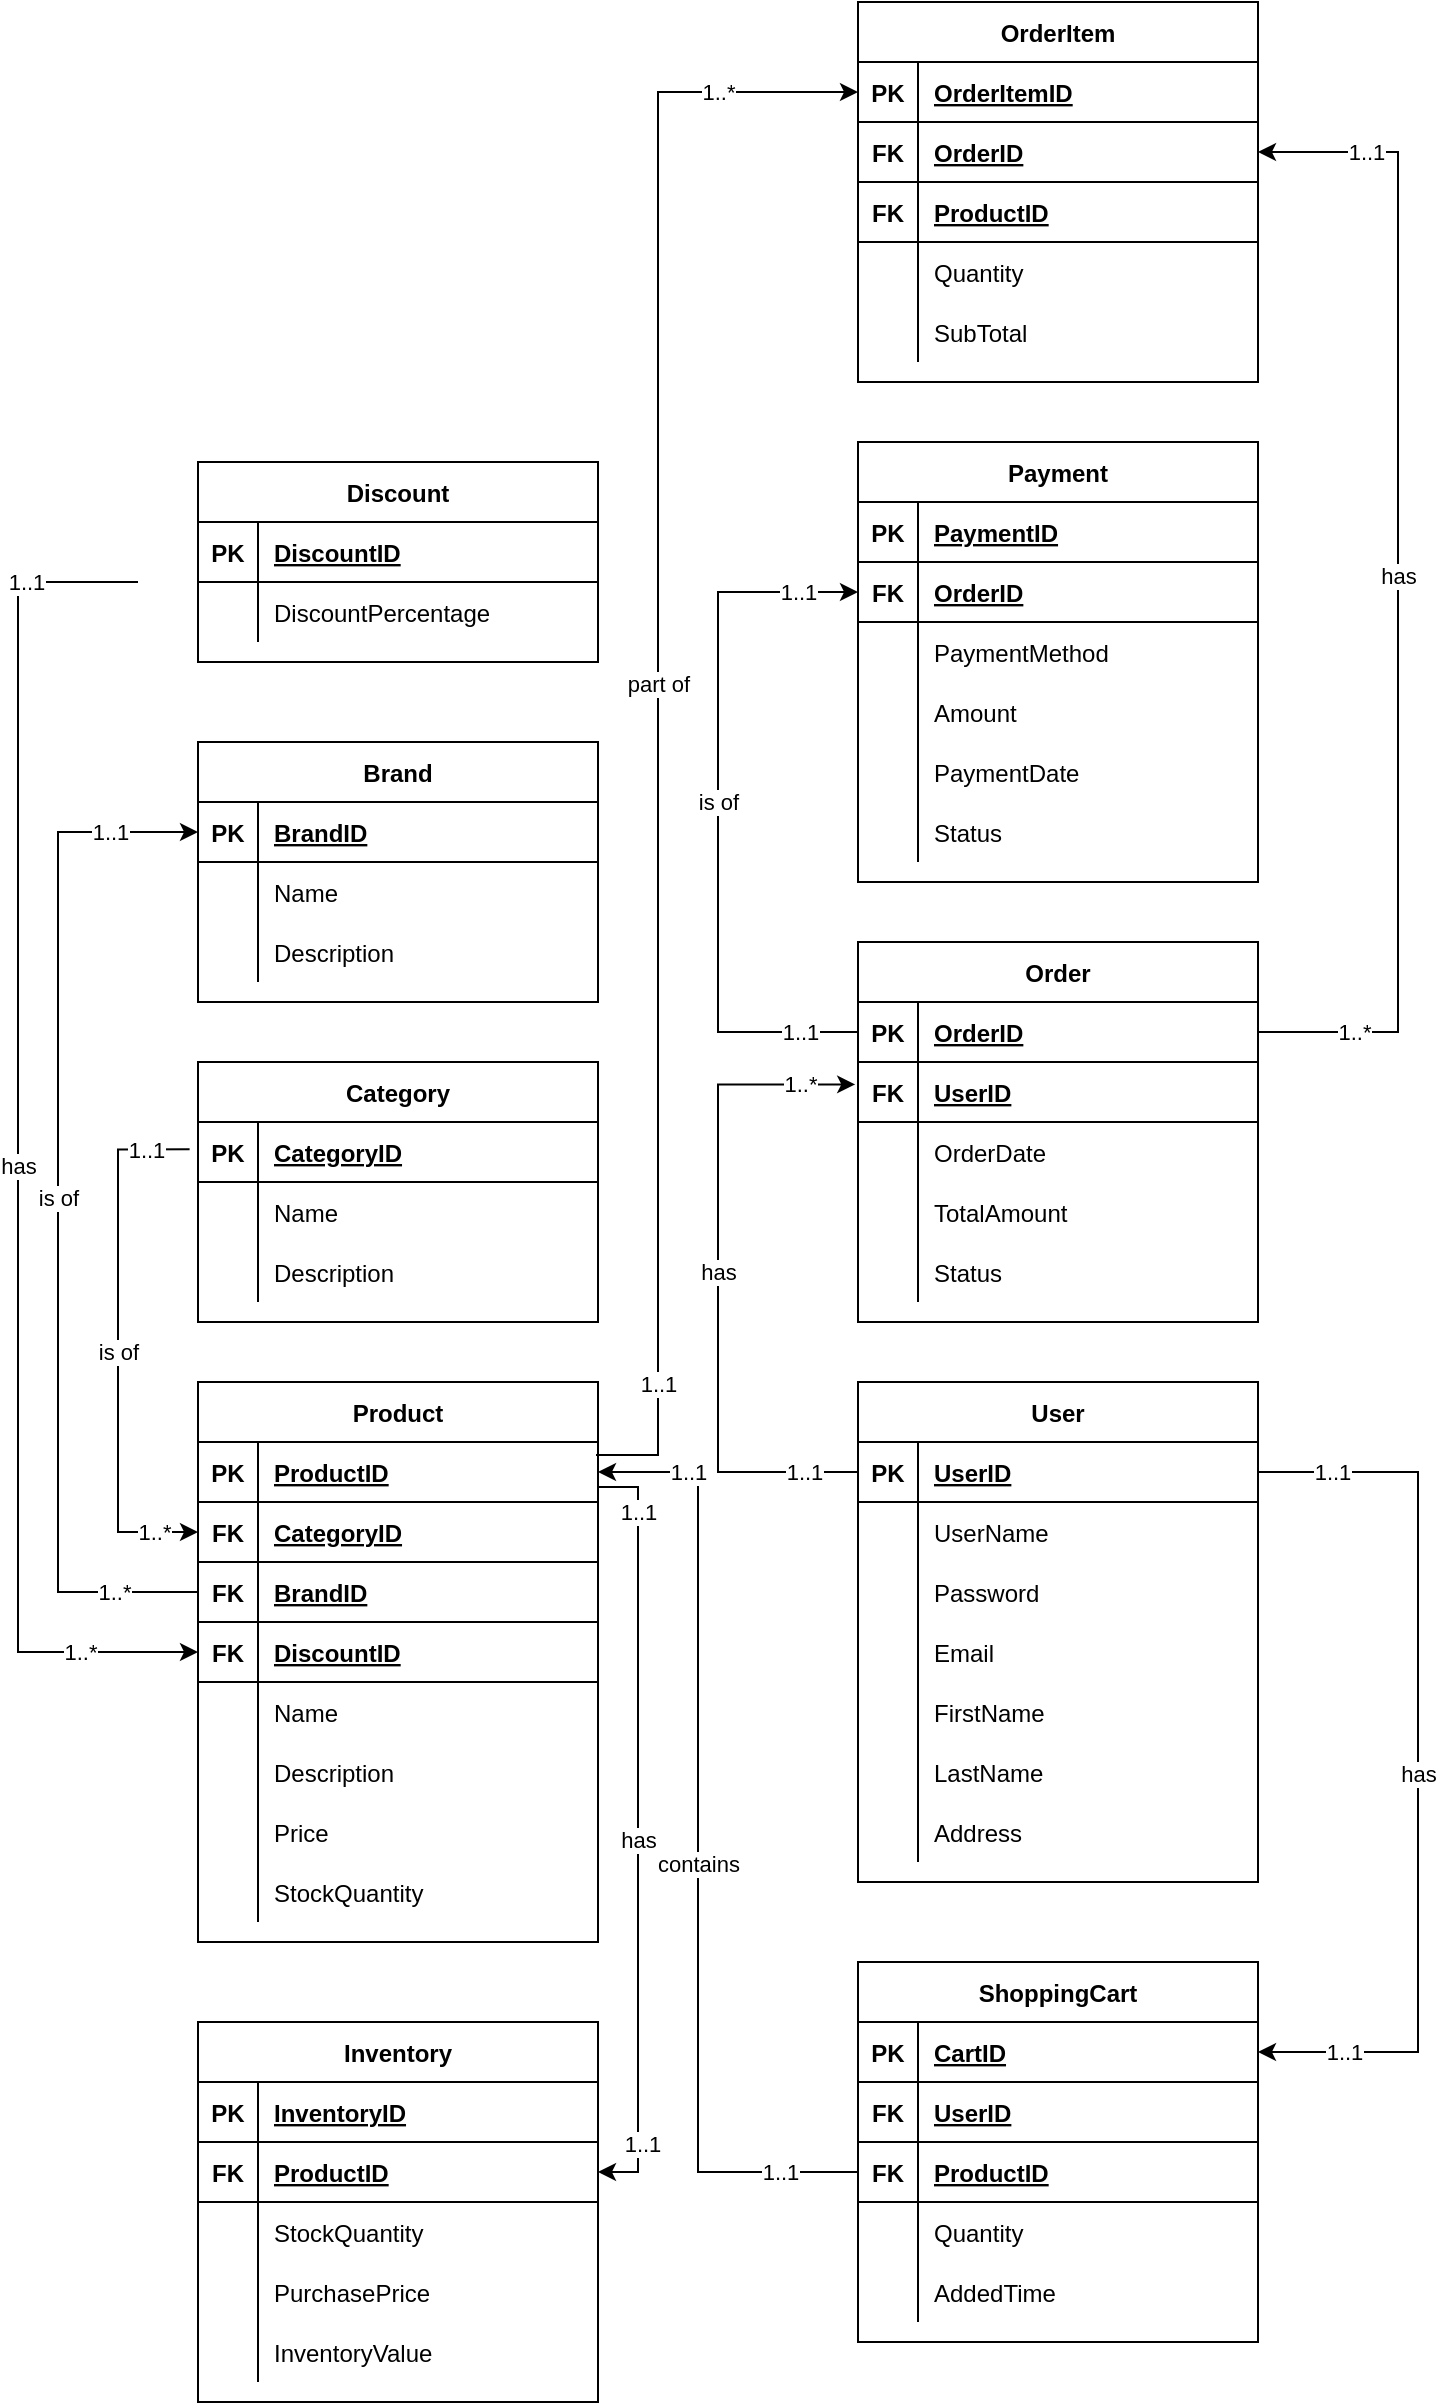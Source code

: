 <mxfile version="24.2.8" type="device">
  <diagram id="R2lEEEUBdFMjLlhIrx00" name="Page-1">
    <mxGraphModel dx="1054" dy="2406" grid="1" gridSize="10" guides="1" tooltips="1" connect="1" arrows="1" fold="1" page="1" pageScale="1" pageWidth="850" pageHeight="1100" math="0" shadow="0" extFonts="Permanent Marker^https://fonts.googleapis.com/css?family=Permanent+Marker">
      <root>
        <mxCell id="0" />
        <mxCell id="1" parent="0" />
        <mxCell id="HPz5cBsqTo5oicsevYL0-1" value="Product" style="shape=table;startSize=30;container=1;collapsible=1;childLayout=tableLayout;fixedRows=1;rowLines=0;fontStyle=1;align=center;resizeLast=1;" vertex="1" parent="1">
          <mxGeometry x="120" y="140" width="200" height="280" as="geometry" />
        </mxCell>
        <mxCell id="HPz5cBsqTo5oicsevYL0-2" value="" style="shape=partialRectangle;collapsible=0;dropTarget=0;pointerEvents=0;fillColor=none;points=[[0,0.5],[1,0.5]];portConstraint=eastwest;top=0;left=0;right=0;bottom=1;" vertex="1" parent="HPz5cBsqTo5oicsevYL0-1">
          <mxGeometry y="30" width="200" height="30" as="geometry" />
        </mxCell>
        <mxCell id="HPz5cBsqTo5oicsevYL0-3" value="PK" style="shape=partialRectangle;overflow=hidden;connectable=0;fillColor=none;top=0;left=0;bottom=0;right=0;fontStyle=1;" vertex="1" parent="HPz5cBsqTo5oicsevYL0-2">
          <mxGeometry width="30" height="30" as="geometry">
            <mxRectangle width="30" height="30" as="alternateBounds" />
          </mxGeometry>
        </mxCell>
        <mxCell id="HPz5cBsqTo5oicsevYL0-4" value="ProductID" style="shape=partialRectangle;overflow=hidden;connectable=0;fillColor=none;top=0;left=0;bottom=0;right=0;align=left;spacingLeft=6;fontStyle=5;" vertex="1" parent="HPz5cBsqTo5oicsevYL0-2">
          <mxGeometry x="30" width="170" height="30" as="geometry">
            <mxRectangle width="170" height="30" as="alternateBounds" />
          </mxGeometry>
        </mxCell>
        <mxCell id="HPz5cBsqTo5oicsevYL0-194" style="shape=partialRectangle;collapsible=0;dropTarget=0;pointerEvents=0;fillColor=none;points=[[0,0.5],[1,0.5]];portConstraint=eastwest;top=0;left=0;right=0;bottom=1;" vertex="1" parent="HPz5cBsqTo5oicsevYL0-1">
          <mxGeometry y="60" width="200" height="30" as="geometry" />
        </mxCell>
        <mxCell id="HPz5cBsqTo5oicsevYL0-195" value="FK" style="shape=partialRectangle;overflow=hidden;connectable=0;fillColor=none;top=0;left=0;bottom=0;right=0;fontStyle=1;" vertex="1" parent="HPz5cBsqTo5oicsevYL0-194">
          <mxGeometry width="30" height="30" as="geometry">
            <mxRectangle width="30" height="30" as="alternateBounds" />
          </mxGeometry>
        </mxCell>
        <mxCell id="HPz5cBsqTo5oicsevYL0-196" value="CategoryID" style="shape=partialRectangle;overflow=hidden;connectable=0;fillColor=none;top=0;left=0;bottom=0;right=0;align=left;spacingLeft=6;fontStyle=5;" vertex="1" parent="HPz5cBsqTo5oicsevYL0-194">
          <mxGeometry x="30" width="170" height="30" as="geometry">
            <mxRectangle width="170" height="30" as="alternateBounds" />
          </mxGeometry>
        </mxCell>
        <mxCell id="HPz5cBsqTo5oicsevYL0-191" style="shape=partialRectangle;collapsible=0;dropTarget=0;pointerEvents=0;fillColor=none;points=[[0,0.5],[1,0.5]];portConstraint=eastwest;top=0;left=0;right=0;bottom=1;" vertex="1" parent="HPz5cBsqTo5oicsevYL0-1">
          <mxGeometry y="90" width="200" height="30" as="geometry" />
        </mxCell>
        <mxCell id="HPz5cBsqTo5oicsevYL0-192" value="FK" style="shape=partialRectangle;overflow=hidden;connectable=0;fillColor=none;top=0;left=0;bottom=0;right=0;fontStyle=1;" vertex="1" parent="HPz5cBsqTo5oicsevYL0-191">
          <mxGeometry width="30" height="30" as="geometry">
            <mxRectangle width="30" height="30" as="alternateBounds" />
          </mxGeometry>
        </mxCell>
        <mxCell id="HPz5cBsqTo5oicsevYL0-193" value="BrandID" style="shape=partialRectangle;overflow=hidden;connectable=0;fillColor=none;top=0;left=0;bottom=0;right=0;align=left;spacingLeft=6;fontStyle=5;" vertex="1" parent="HPz5cBsqTo5oicsevYL0-191">
          <mxGeometry x="30" width="170" height="30" as="geometry">
            <mxRectangle width="170" height="30" as="alternateBounds" />
          </mxGeometry>
        </mxCell>
        <mxCell id="HPz5cBsqTo5oicsevYL0-228" style="shape=partialRectangle;collapsible=0;dropTarget=0;pointerEvents=0;fillColor=none;points=[[0,0.5],[1,0.5]];portConstraint=eastwest;top=0;left=0;right=0;bottom=1;" vertex="1" parent="HPz5cBsqTo5oicsevYL0-1">
          <mxGeometry y="120" width="200" height="30" as="geometry" />
        </mxCell>
        <mxCell id="HPz5cBsqTo5oicsevYL0-229" value="FK" style="shape=partialRectangle;overflow=hidden;connectable=0;fillColor=none;top=0;left=0;bottom=0;right=0;fontStyle=1;" vertex="1" parent="HPz5cBsqTo5oicsevYL0-228">
          <mxGeometry width="30" height="30" as="geometry">
            <mxRectangle width="30" height="30" as="alternateBounds" />
          </mxGeometry>
        </mxCell>
        <mxCell id="HPz5cBsqTo5oicsevYL0-230" value="DiscountID" style="shape=partialRectangle;overflow=hidden;connectable=0;fillColor=none;top=0;left=0;bottom=0;right=0;align=left;spacingLeft=6;fontStyle=5;" vertex="1" parent="HPz5cBsqTo5oicsevYL0-228">
          <mxGeometry x="30" width="170" height="30" as="geometry">
            <mxRectangle width="170" height="30" as="alternateBounds" />
          </mxGeometry>
        </mxCell>
        <mxCell id="HPz5cBsqTo5oicsevYL0-8" style="shape=partialRectangle;collapsible=0;dropTarget=0;pointerEvents=0;fillColor=none;points=[[0,0.5],[1,0.5]];portConstraint=eastwest;top=0;left=0;right=0;bottom=0;" vertex="1" parent="HPz5cBsqTo5oicsevYL0-1">
          <mxGeometry y="150" width="200" height="30" as="geometry" />
        </mxCell>
        <mxCell id="HPz5cBsqTo5oicsevYL0-9" style="shape=partialRectangle;overflow=hidden;connectable=0;fillColor=none;top=0;left=0;bottom=0;right=0;" vertex="1" parent="HPz5cBsqTo5oicsevYL0-8">
          <mxGeometry width="30" height="30" as="geometry">
            <mxRectangle width="30" height="30" as="alternateBounds" />
          </mxGeometry>
        </mxCell>
        <mxCell id="HPz5cBsqTo5oicsevYL0-10" value="Name" style="shape=partialRectangle;overflow=hidden;connectable=0;fillColor=none;top=0;left=0;bottom=0;right=0;align=left;spacingLeft=6;" vertex="1" parent="HPz5cBsqTo5oicsevYL0-8">
          <mxGeometry x="30" width="170" height="30" as="geometry">
            <mxRectangle width="170" height="30" as="alternateBounds" />
          </mxGeometry>
        </mxCell>
        <mxCell id="HPz5cBsqTo5oicsevYL0-11" style="shape=partialRectangle;collapsible=0;dropTarget=0;pointerEvents=0;fillColor=none;points=[[0,0.5],[1,0.5]];portConstraint=eastwest;top=0;left=0;right=0;bottom=0;" vertex="1" parent="HPz5cBsqTo5oicsevYL0-1">
          <mxGeometry y="180" width="200" height="30" as="geometry" />
        </mxCell>
        <mxCell id="HPz5cBsqTo5oicsevYL0-12" style="shape=partialRectangle;overflow=hidden;connectable=0;fillColor=none;top=0;left=0;bottom=0;right=0;" vertex="1" parent="HPz5cBsqTo5oicsevYL0-11">
          <mxGeometry width="30" height="30" as="geometry">
            <mxRectangle width="30" height="30" as="alternateBounds" />
          </mxGeometry>
        </mxCell>
        <mxCell id="HPz5cBsqTo5oicsevYL0-13" value="Description" style="shape=partialRectangle;overflow=hidden;connectable=0;fillColor=none;top=0;left=0;bottom=0;right=0;align=left;spacingLeft=6;" vertex="1" parent="HPz5cBsqTo5oicsevYL0-11">
          <mxGeometry x="30" width="170" height="30" as="geometry">
            <mxRectangle width="170" height="30" as="alternateBounds" />
          </mxGeometry>
        </mxCell>
        <mxCell id="HPz5cBsqTo5oicsevYL0-14" style="shape=partialRectangle;collapsible=0;dropTarget=0;pointerEvents=0;fillColor=none;points=[[0,0.5],[1,0.5]];portConstraint=eastwest;top=0;left=0;right=0;bottom=0;" vertex="1" parent="HPz5cBsqTo5oicsevYL0-1">
          <mxGeometry y="210" width="200" height="30" as="geometry" />
        </mxCell>
        <mxCell id="HPz5cBsqTo5oicsevYL0-15" style="shape=partialRectangle;overflow=hidden;connectable=0;fillColor=none;top=0;left=0;bottom=0;right=0;" vertex="1" parent="HPz5cBsqTo5oicsevYL0-14">
          <mxGeometry width="30" height="30" as="geometry">
            <mxRectangle width="30" height="30" as="alternateBounds" />
          </mxGeometry>
        </mxCell>
        <mxCell id="HPz5cBsqTo5oicsevYL0-16" value="Price" style="shape=partialRectangle;overflow=hidden;connectable=0;fillColor=none;top=0;left=0;bottom=0;right=0;align=left;spacingLeft=6;" vertex="1" parent="HPz5cBsqTo5oicsevYL0-14">
          <mxGeometry x="30" width="170" height="30" as="geometry">
            <mxRectangle width="170" height="30" as="alternateBounds" />
          </mxGeometry>
        </mxCell>
        <mxCell id="HPz5cBsqTo5oicsevYL0-17" style="shape=partialRectangle;collapsible=0;dropTarget=0;pointerEvents=0;fillColor=none;points=[[0,0.5],[1,0.5]];portConstraint=eastwest;top=0;left=0;right=0;bottom=0;" vertex="1" parent="HPz5cBsqTo5oicsevYL0-1">
          <mxGeometry y="240" width="200" height="30" as="geometry" />
        </mxCell>
        <mxCell id="HPz5cBsqTo5oicsevYL0-18" style="shape=partialRectangle;overflow=hidden;connectable=0;fillColor=none;top=0;left=0;bottom=0;right=0;" vertex="1" parent="HPz5cBsqTo5oicsevYL0-17">
          <mxGeometry width="30" height="30" as="geometry">
            <mxRectangle width="30" height="30" as="alternateBounds" />
          </mxGeometry>
        </mxCell>
        <mxCell id="HPz5cBsqTo5oicsevYL0-19" value="StockQuantity" style="shape=partialRectangle;overflow=hidden;connectable=0;fillColor=none;top=0;left=0;bottom=0;right=0;align=left;spacingLeft=6;" vertex="1" parent="HPz5cBsqTo5oicsevYL0-17">
          <mxGeometry x="30" width="170" height="30" as="geometry">
            <mxRectangle width="170" height="30" as="alternateBounds" />
          </mxGeometry>
        </mxCell>
        <mxCell id="HPz5cBsqTo5oicsevYL0-26" value="Category" style="shape=table;startSize=30;container=1;collapsible=1;childLayout=tableLayout;fixedRows=1;rowLines=0;fontStyle=1;align=center;resizeLast=1;" vertex="1" parent="1">
          <mxGeometry x="120" y="-20" width="200" height="130" as="geometry" />
        </mxCell>
        <mxCell id="HPz5cBsqTo5oicsevYL0-27" value="" style="shape=partialRectangle;collapsible=0;dropTarget=0;pointerEvents=0;fillColor=none;points=[[0,0.5],[1,0.5]];portConstraint=eastwest;top=0;left=0;right=0;bottom=1;" vertex="1" parent="HPz5cBsqTo5oicsevYL0-26">
          <mxGeometry y="30" width="200" height="30" as="geometry" />
        </mxCell>
        <mxCell id="HPz5cBsqTo5oicsevYL0-28" value="PK" style="shape=partialRectangle;overflow=hidden;connectable=0;fillColor=none;top=0;left=0;bottom=0;right=0;fontStyle=1;" vertex="1" parent="HPz5cBsqTo5oicsevYL0-27">
          <mxGeometry width="30" height="30" as="geometry">
            <mxRectangle width="30" height="30" as="alternateBounds" />
          </mxGeometry>
        </mxCell>
        <mxCell id="HPz5cBsqTo5oicsevYL0-29" value="CategoryID" style="shape=partialRectangle;overflow=hidden;connectable=0;fillColor=none;top=0;left=0;bottom=0;right=0;align=left;spacingLeft=6;fontStyle=5;" vertex="1" parent="HPz5cBsqTo5oicsevYL0-27">
          <mxGeometry x="30" width="170" height="30" as="geometry">
            <mxRectangle width="170" height="30" as="alternateBounds" />
          </mxGeometry>
        </mxCell>
        <mxCell id="HPz5cBsqTo5oicsevYL0-30" value="" style="shape=partialRectangle;collapsible=0;dropTarget=0;pointerEvents=0;fillColor=none;points=[[0,0.5],[1,0.5]];portConstraint=eastwest;top=0;left=0;right=0;bottom=0;" vertex="1" parent="HPz5cBsqTo5oicsevYL0-26">
          <mxGeometry y="60" width="200" height="30" as="geometry" />
        </mxCell>
        <mxCell id="HPz5cBsqTo5oicsevYL0-31" value="" style="shape=partialRectangle;overflow=hidden;connectable=0;fillColor=none;top=0;left=0;bottom=0;right=0;" vertex="1" parent="HPz5cBsqTo5oicsevYL0-30">
          <mxGeometry width="30" height="30" as="geometry">
            <mxRectangle width="30" height="30" as="alternateBounds" />
          </mxGeometry>
        </mxCell>
        <mxCell id="HPz5cBsqTo5oicsevYL0-32" value="Name" style="shape=partialRectangle;overflow=hidden;connectable=0;fillColor=none;top=0;left=0;bottom=0;right=0;align=left;spacingLeft=6;" vertex="1" parent="HPz5cBsqTo5oicsevYL0-30">
          <mxGeometry x="30" width="170" height="30" as="geometry">
            <mxRectangle width="170" height="30" as="alternateBounds" />
          </mxGeometry>
        </mxCell>
        <mxCell id="HPz5cBsqTo5oicsevYL0-51" style="shape=partialRectangle;collapsible=0;dropTarget=0;pointerEvents=0;fillColor=none;points=[[0,0.5],[1,0.5]];portConstraint=eastwest;top=0;left=0;right=0;bottom=0;" vertex="1" parent="HPz5cBsqTo5oicsevYL0-26">
          <mxGeometry y="90" width="200" height="30" as="geometry" />
        </mxCell>
        <mxCell id="HPz5cBsqTo5oicsevYL0-52" style="shape=partialRectangle;overflow=hidden;connectable=0;fillColor=none;top=0;left=0;bottom=0;right=0;" vertex="1" parent="HPz5cBsqTo5oicsevYL0-51">
          <mxGeometry width="30" height="30" as="geometry">
            <mxRectangle width="30" height="30" as="alternateBounds" />
          </mxGeometry>
        </mxCell>
        <mxCell id="HPz5cBsqTo5oicsevYL0-53" value="Description" style="shape=partialRectangle;overflow=hidden;connectable=0;fillColor=none;top=0;left=0;bottom=0;right=0;align=left;spacingLeft=6;" vertex="1" parent="HPz5cBsqTo5oicsevYL0-51">
          <mxGeometry x="30" width="170" height="30" as="geometry">
            <mxRectangle width="170" height="30" as="alternateBounds" />
          </mxGeometry>
        </mxCell>
        <mxCell id="HPz5cBsqTo5oicsevYL0-57" value="User" style="shape=table;startSize=30;container=1;collapsible=1;childLayout=tableLayout;fixedRows=1;rowLines=0;fontStyle=1;align=center;resizeLast=1;" vertex="1" parent="1">
          <mxGeometry x="450" y="140" width="200" height="250" as="geometry" />
        </mxCell>
        <mxCell id="HPz5cBsqTo5oicsevYL0-58" value="" style="shape=partialRectangle;collapsible=0;dropTarget=0;pointerEvents=0;fillColor=none;points=[[0,0.5],[1,0.5]];portConstraint=eastwest;top=0;left=0;right=0;bottom=1;" vertex="1" parent="HPz5cBsqTo5oicsevYL0-57">
          <mxGeometry y="30" width="200" height="30" as="geometry" />
        </mxCell>
        <mxCell id="HPz5cBsqTo5oicsevYL0-59" value="PK" style="shape=partialRectangle;overflow=hidden;connectable=0;fillColor=none;top=0;left=0;bottom=0;right=0;fontStyle=1;" vertex="1" parent="HPz5cBsqTo5oicsevYL0-58">
          <mxGeometry width="30" height="30" as="geometry">
            <mxRectangle width="30" height="30" as="alternateBounds" />
          </mxGeometry>
        </mxCell>
        <mxCell id="HPz5cBsqTo5oicsevYL0-60" value="UserID" style="shape=partialRectangle;overflow=hidden;connectable=0;fillColor=none;top=0;left=0;bottom=0;right=0;align=left;spacingLeft=6;fontStyle=5;" vertex="1" parent="HPz5cBsqTo5oicsevYL0-58">
          <mxGeometry x="30" width="170" height="30" as="geometry">
            <mxRectangle width="170" height="30" as="alternateBounds" />
          </mxGeometry>
        </mxCell>
        <mxCell id="HPz5cBsqTo5oicsevYL0-61" value="" style="shape=partialRectangle;collapsible=0;dropTarget=0;pointerEvents=0;fillColor=none;points=[[0,0.5],[1,0.5]];portConstraint=eastwest;top=0;left=0;right=0;bottom=0;" vertex="1" parent="HPz5cBsqTo5oicsevYL0-57">
          <mxGeometry y="60" width="200" height="30" as="geometry" />
        </mxCell>
        <mxCell id="HPz5cBsqTo5oicsevYL0-62" value="" style="shape=partialRectangle;overflow=hidden;connectable=0;fillColor=none;top=0;left=0;bottom=0;right=0;" vertex="1" parent="HPz5cBsqTo5oicsevYL0-61">
          <mxGeometry width="30" height="30" as="geometry">
            <mxRectangle width="30" height="30" as="alternateBounds" />
          </mxGeometry>
        </mxCell>
        <mxCell id="HPz5cBsqTo5oicsevYL0-63" value="UserName" style="shape=partialRectangle;overflow=hidden;connectable=0;fillColor=none;top=0;left=0;bottom=0;right=0;align=left;spacingLeft=6;" vertex="1" parent="HPz5cBsqTo5oicsevYL0-61">
          <mxGeometry x="30" width="170" height="30" as="geometry">
            <mxRectangle width="170" height="30" as="alternateBounds" />
          </mxGeometry>
        </mxCell>
        <mxCell id="HPz5cBsqTo5oicsevYL0-64" style="shape=partialRectangle;collapsible=0;dropTarget=0;pointerEvents=0;fillColor=none;points=[[0,0.5],[1,0.5]];portConstraint=eastwest;top=0;left=0;right=0;bottom=0;" vertex="1" parent="HPz5cBsqTo5oicsevYL0-57">
          <mxGeometry y="90" width="200" height="30" as="geometry" />
        </mxCell>
        <mxCell id="HPz5cBsqTo5oicsevYL0-65" style="shape=partialRectangle;overflow=hidden;connectable=0;fillColor=none;top=0;left=0;bottom=0;right=0;" vertex="1" parent="HPz5cBsqTo5oicsevYL0-64">
          <mxGeometry width="30" height="30" as="geometry">
            <mxRectangle width="30" height="30" as="alternateBounds" />
          </mxGeometry>
        </mxCell>
        <mxCell id="HPz5cBsqTo5oicsevYL0-66" value="Password" style="shape=partialRectangle;overflow=hidden;connectable=0;fillColor=none;top=0;left=0;bottom=0;right=0;align=left;spacingLeft=6;" vertex="1" parent="HPz5cBsqTo5oicsevYL0-64">
          <mxGeometry x="30" width="170" height="30" as="geometry">
            <mxRectangle width="170" height="30" as="alternateBounds" />
          </mxGeometry>
        </mxCell>
        <mxCell id="HPz5cBsqTo5oicsevYL0-67" style="shape=partialRectangle;collapsible=0;dropTarget=0;pointerEvents=0;fillColor=none;points=[[0,0.5],[1,0.5]];portConstraint=eastwest;top=0;left=0;right=0;bottom=0;" vertex="1" parent="HPz5cBsqTo5oicsevYL0-57">
          <mxGeometry y="120" width="200" height="30" as="geometry" />
        </mxCell>
        <mxCell id="HPz5cBsqTo5oicsevYL0-68" style="shape=partialRectangle;overflow=hidden;connectable=0;fillColor=none;top=0;left=0;bottom=0;right=0;" vertex="1" parent="HPz5cBsqTo5oicsevYL0-67">
          <mxGeometry width="30" height="30" as="geometry">
            <mxRectangle width="30" height="30" as="alternateBounds" />
          </mxGeometry>
        </mxCell>
        <mxCell id="HPz5cBsqTo5oicsevYL0-69" value="Email" style="shape=partialRectangle;overflow=hidden;connectable=0;fillColor=none;top=0;left=0;bottom=0;right=0;align=left;spacingLeft=6;" vertex="1" parent="HPz5cBsqTo5oicsevYL0-67">
          <mxGeometry x="30" width="170" height="30" as="geometry">
            <mxRectangle width="170" height="30" as="alternateBounds" />
          </mxGeometry>
        </mxCell>
        <mxCell id="HPz5cBsqTo5oicsevYL0-70" style="shape=partialRectangle;collapsible=0;dropTarget=0;pointerEvents=0;fillColor=none;points=[[0,0.5],[1,0.5]];portConstraint=eastwest;top=0;left=0;right=0;bottom=0;" vertex="1" parent="HPz5cBsqTo5oicsevYL0-57">
          <mxGeometry y="150" width="200" height="30" as="geometry" />
        </mxCell>
        <mxCell id="HPz5cBsqTo5oicsevYL0-71" style="shape=partialRectangle;overflow=hidden;connectable=0;fillColor=none;top=0;left=0;bottom=0;right=0;" vertex="1" parent="HPz5cBsqTo5oicsevYL0-70">
          <mxGeometry width="30" height="30" as="geometry">
            <mxRectangle width="30" height="30" as="alternateBounds" />
          </mxGeometry>
        </mxCell>
        <mxCell id="HPz5cBsqTo5oicsevYL0-72" value="FirstName" style="shape=partialRectangle;overflow=hidden;connectable=0;fillColor=none;top=0;left=0;bottom=0;right=0;align=left;spacingLeft=6;" vertex="1" parent="HPz5cBsqTo5oicsevYL0-70">
          <mxGeometry x="30" width="170" height="30" as="geometry">
            <mxRectangle width="170" height="30" as="alternateBounds" />
          </mxGeometry>
        </mxCell>
        <mxCell id="HPz5cBsqTo5oicsevYL0-73" style="shape=partialRectangle;collapsible=0;dropTarget=0;pointerEvents=0;fillColor=none;points=[[0,0.5],[1,0.5]];portConstraint=eastwest;top=0;left=0;right=0;bottom=0;" vertex="1" parent="HPz5cBsqTo5oicsevYL0-57">
          <mxGeometry y="180" width="200" height="30" as="geometry" />
        </mxCell>
        <mxCell id="HPz5cBsqTo5oicsevYL0-74" style="shape=partialRectangle;overflow=hidden;connectable=0;fillColor=none;top=0;left=0;bottom=0;right=0;" vertex="1" parent="HPz5cBsqTo5oicsevYL0-73">
          <mxGeometry width="30" height="30" as="geometry">
            <mxRectangle width="30" height="30" as="alternateBounds" />
          </mxGeometry>
        </mxCell>
        <mxCell id="HPz5cBsqTo5oicsevYL0-75" value="LastName" style="shape=partialRectangle;overflow=hidden;connectable=0;fillColor=none;top=0;left=0;bottom=0;right=0;align=left;spacingLeft=6;" vertex="1" parent="HPz5cBsqTo5oicsevYL0-73">
          <mxGeometry x="30" width="170" height="30" as="geometry">
            <mxRectangle width="170" height="30" as="alternateBounds" />
          </mxGeometry>
        </mxCell>
        <mxCell id="HPz5cBsqTo5oicsevYL0-76" style="shape=partialRectangle;collapsible=0;dropTarget=0;pointerEvents=0;fillColor=none;points=[[0,0.5],[1,0.5]];portConstraint=eastwest;top=0;left=0;right=0;bottom=0;" vertex="1" parent="HPz5cBsqTo5oicsevYL0-57">
          <mxGeometry y="210" width="200" height="30" as="geometry" />
        </mxCell>
        <mxCell id="HPz5cBsqTo5oicsevYL0-77" style="shape=partialRectangle;overflow=hidden;connectable=0;fillColor=none;top=0;left=0;bottom=0;right=0;" vertex="1" parent="HPz5cBsqTo5oicsevYL0-76">
          <mxGeometry width="30" height="30" as="geometry">
            <mxRectangle width="30" height="30" as="alternateBounds" />
          </mxGeometry>
        </mxCell>
        <mxCell id="HPz5cBsqTo5oicsevYL0-78" value="Address" style="shape=partialRectangle;overflow=hidden;connectable=0;fillColor=none;top=0;left=0;bottom=0;right=0;align=left;spacingLeft=6;" vertex="1" parent="HPz5cBsqTo5oicsevYL0-76">
          <mxGeometry x="30" width="170" height="30" as="geometry">
            <mxRectangle width="170" height="30" as="alternateBounds" />
          </mxGeometry>
        </mxCell>
        <mxCell id="HPz5cBsqTo5oicsevYL0-82" value="Brand" style="shape=table;startSize=30;container=1;collapsible=1;childLayout=tableLayout;fixedRows=1;rowLines=0;fontStyle=1;align=center;resizeLast=1;" vertex="1" parent="1">
          <mxGeometry x="120" y="-180" width="200" height="130" as="geometry" />
        </mxCell>
        <mxCell id="HPz5cBsqTo5oicsevYL0-83" value="" style="shape=partialRectangle;collapsible=0;dropTarget=0;pointerEvents=0;fillColor=none;points=[[0,0.5],[1,0.5]];portConstraint=eastwest;top=0;left=0;right=0;bottom=1;" vertex="1" parent="HPz5cBsqTo5oicsevYL0-82">
          <mxGeometry y="30" width="200" height="30" as="geometry" />
        </mxCell>
        <mxCell id="HPz5cBsqTo5oicsevYL0-84" value="PK" style="shape=partialRectangle;overflow=hidden;connectable=0;fillColor=none;top=0;left=0;bottom=0;right=0;fontStyle=1;" vertex="1" parent="HPz5cBsqTo5oicsevYL0-83">
          <mxGeometry width="30" height="30" as="geometry">
            <mxRectangle width="30" height="30" as="alternateBounds" />
          </mxGeometry>
        </mxCell>
        <mxCell id="HPz5cBsqTo5oicsevYL0-85" value="BrandID" style="shape=partialRectangle;overflow=hidden;connectable=0;fillColor=none;top=0;left=0;bottom=0;right=0;align=left;spacingLeft=6;fontStyle=5;" vertex="1" parent="HPz5cBsqTo5oicsevYL0-83">
          <mxGeometry x="30" width="170" height="30" as="geometry">
            <mxRectangle width="170" height="30" as="alternateBounds" />
          </mxGeometry>
        </mxCell>
        <mxCell id="HPz5cBsqTo5oicsevYL0-86" value="" style="shape=partialRectangle;collapsible=0;dropTarget=0;pointerEvents=0;fillColor=none;points=[[0,0.5],[1,0.5]];portConstraint=eastwest;top=0;left=0;right=0;bottom=0;" vertex="1" parent="HPz5cBsqTo5oicsevYL0-82">
          <mxGeometry y="60" width="200" height="30" as="geometry" />
        </mxCell>
        <mxCell id="HPz5cBsqTo5oicsevYL0-87" value="" style="shape=partialRectangle;overflow=hidden;connectable=0;fillColor=none;top=0;left=0;bottom=0;right=0;" vertex="1" parent="HPz5cBsqTo5oicsevYL0-86">
          <mxGeometry width="30" height="30" as="geometry">
            <mxRectangle width="30" height="30" as="alternateBounds" />
          </mxGeometry>
        </mxCell>
        <mxCell id="HPz5cBsqTo5oicsevYL0-88" value="Name" style="shape=partialRectangle;overflow=hidden;connectable=0;fillColor=none;top=0;left=0;bottom=0;right=0;align=left;spacingLeft=6;" vertex="1" parent="HPz5cBsqTo5oicsevYL0-86">
          <mxGeometry x="30" width="170" height="30" as="geometry">
            <mxRectangle width="170" height="30" as="alternateBounds" />
          </mxGeometry>
        </mxCell>
        <mxCell id="HPz5cBsqTo5oicsevYL0-89" style="shape=partialRectangle;collapsible=0;dropTarget=0;pointerEvents=0;fillColor=none;points=[[0,0.5],[1,0.5]];portConstraint=eastwest;top=0;left=0;right=0;bottom=0;" vertex="1" parent="HPz5cBsqTo5oicsevYL0-82">
          <mxGeometry y="90" width="200" height="30" as="geometry" />
        </mxCell>
        <mxCell id="HPz5cBsqTo5oicsevYL0-90" style="shape=partialRectangle;overflow=hidden;connectable=0;fillColor=none;top=0;left=0;bottom=0;right=0;" vertex="1" parent="HPz5cBsqTo5oicsevYL0-89">
          <mxGeometry width="30" height="30" as="geometry">
            <mxRectangle width="30" height="30" as="alternateBounds" />
          </mxGeometry>
        </mxCell>
        <mxCell id="HPz5cBsqTo5oicsevYL0-91" value="Description" style="shape=partialRectangle;overflow=hidden;connectable=0;fillColor=none;top=0;left=0;bottom=0;right=0;align=left;spacingLeft=6;" vertex="1" parent="HPz5cBsqTo5oicsevYL0-89">
          <mxGeometry x="30" width="170" height="30" as="geometry">
            <mxRectangle width="170" height="30" as="alternateBounds" />
          </mxGeometry>
        </mxCell>
        <mxCell id="HPz5cBsqTo5oicsevYL0-92" value="Order" style="shape=table;startSize=30;container=1;collapsible=1;childLayout=tableLayout;fixedRows=1;rowLines=0;fontStyle=1;align=center;resizeLast=1;" vertex="1" parent="1">
          <mxGeometry x="450" y="-80" width="200" height="190" as="geometry" />
        </mxCell>
        <mxCell id="HPz5cBsqTo5oicsevYL0-93" value="" style="shape=partialRectangle;collapsible=0;dropTarget=0;pointerEvents=0;fillColor=none;points=[[0,0.5],[1,0.5]];portConstraint=eastwest;top=0;left=0;right=0;bottom=1;" vertex="1" parent="HPz5cBsqTo5oicsevYL0-92">
          <mxGeometry y="30" width="200" height="30" as="geometry" />
        </mxCell>
        <mxCell id="HPz5cBsqTo5oicsevYL0-94" value="PK" style="shape=partialRectangle;overflow=hidden;connectable=0;fillColor=none;top=0;left=0;bottom=0;right=0;fontStyle=1;" vertex="1" parent="HPz5cBsqTo5oicsevYL0-93">
          <mxGeometry width="30" height="30" as="geometry">
            <mxRectangle width="30" height="30" as="alternateBounds" />
          </mxGeometry>
        </mxCell>
        <mxCell id="HPz5cBsqTo5oicsevYL0-95" value="OrderID" style="shape=partialRectangle;overflow=hidden;connectable=0;fillColor=none;top=0;left=0;bottom=0;right=0;align=left;spacingLeft=6;fontStyle=5;" vertex="1" parent="HPz5cBsqTo5oicsevYL0-93">
          <mxGeometry x="30" width="170" height="30" as="geometry">
            <mxRectangle width="170" height="30" as="alternateBounds" />
          </mxGeometry>
        </mxCell>
        <mxCell id="HPz5cBsqTo5oicsevYL0-114" style="shape=partialRectangle;collapsible=0;dropTarget=0;pointerEvents=0;fillColor=none;points=[[0,0.5],[1,0.5]];portConstraint=eastwest;top=0;left=0;right=0;bottom=1;" vertex="1" parent="HPz5cBsqTo5oicsevYL0-92">
          <mxGeometry y="60" width="200" height="30" as="geometry" />
        </mxCell>
        <mxCell id="HPz5cBsqTo5oicsevYL0-115" value="FK" style="shape=partialRectangle;overflow=hidden;connectable=0;fillColor=none;top=0;left=0;bottom=0;right=0;fontStyle=1;" vertex="1" parent="HPz5cBsqTo5oicsevYL0-114">
          <mxGeometry width="30" height="30" as="geometry">
            <mxRectangle width="30" height="30" as="alternateBounds" />
          </mxGeometry>
        </mxCell>
        <mxCell id="HPz5cBsqTo5oicsevYL0-116" value="UserID" style="shape=partialRectangle;overflow=hidden;connectable=0;fillColor=none;top=0;left=0;bottom=0;right=0;align=left;spacingLeft=6;fontStyle=5;" vertex="1" parent="HPz5cBsqTo5oicsevYL0-114">
          <mxGeometry x="30" width="170" height="30" as="geometry">
            <mxRectangle width="170" height="30" as="alternateBounds" />
          </mxGeometry>
        </mxCell>
        <mxCell id="HPz5cBsqTo5oicsevYL0-96" style="shape=partialRectangle;collapsible=0;dropTarget=0;pointerEvents=0;fillColor=none;points=[[0,0.5],[1,0.5]];portConstraint=eastwest;top=0;left=0;right=0;bottom=0;" vertex="1" parent="HPz5cBsqTo5oicsevYL0-92">
          <mxGeometry y="90" width="200" height="30" as="geometry" />
        </mxCell>
        <mxCell id="HPz5cBsqTo5oicsevYL0-97" style="shape=partialRectangle;overflow=hidden;connectable=0;fillColor=none;top=0;left=0;bottom=0;right=0;" vertex="1" parent="HPz5cBsqTo5oicsevYL0-96">
          <mxGeometry width="30" height="30" as="geometry">
            <mxRectangle width="30" height="30" as="alternateBounds" />
          </mxGeometry>
        </mxCell>
        <mxCell id="HPz5cBsqTo5oicsevYL0-98" value="OrderDate" style="shape=partialRectangle;overflow=hidden;connectable=0;fillColor=none;top=0;left=0;bottom=0;right=0;align=left;spacingLeft=6;" vertex="1" parent="HPz5cBsqTo5oicsevYL0-96">
          <mxGeometry x="30" width="170" height="30" as="geometry">
            <mxRectangle width="170" height="30" as="alternateBounds" />
          </mxGeometry>
        </mxCell>
        <mxCell id="HPz5cBsqTo5oicsevYL0-99" style="shape=partialRectangle;collapsible=0;dropTarget=0;pointerEvents=0;fillColor=none;points=[[0,0.5],[1,0.5]];portConstraint=eastwest;top=0;left=0;right=0;bottom=0;" vertex="1" parent="HPz5cBsqTo5oicsevYL0-92">
          <mxGeometry y="120" width="200" height="30" as="geometry" />
        </mxCell>
        <mxCell id="HPz5cBsqTo5oicsevYL0-100" style="shape=partialRectangle;overflow=hidden;connectable=0;fillColor=none;top=0;left=0;bottom=0;right=0;" vertex="1" parent="HPz5cBsqTo5oicsevYL0-99">
          <mxGeometry width="30" height="30" as="geometry">
            <mxRectangle width="30" height="30" as="alternateBounds" />
          </mxGeometry>
        </mxCell>
        <mxCell id="HPz5cBsqTo5oicsevYL0-101" value="TotalAmount" style="shape=partialRectangle;overflow=hidden;connectable=0;fillColor=none;top=0;left=0;bottom=0;right=0;align=left;spacingLeft=6;" vertex="1" parent="HPz5cBsqTo5oicsevYL0-99">
          <mxGeometry x="30" width="170" height="30" as="geometry">
            <mxRectangle width="170" height="30" as="alternateBounds" />
          </mxGeometry>
        </mxCell>
        <mxCell id="HPz5cBsqTo5oicsevYL0-102" style="shape=partialRectangle;collapsible=0;dropTarget=0;pointerEvents=0;fillColor=none;points=[[0,0.5],[1,0.5]];portConstraint=eastwest;top=0;left=0;right=0;bottom=0;" vertex="1" parent="HPz5cBsqTo5oicsevYL0-92">
          <mxGeometry y="150" width="200" height="30" as="geometry" />
        </mxCell>
        <mxCell id="HPz5cBsqTo5oicsevYL0-103" style="shape=partialRectangle;overflow=hidden;connectable=0;fillColor=none;top=0;left=0;bottom=0;right=0;" vertex="1" parent="HPz5cBsqTo5oicsevYL0-102">
          <mxGeometry width="30" height="30" as="geometry">
            <mxRectangle width="30" height="30" as="alternateBounds" />
          </mxGeometry>
        </mxCell>
        <mxCell id="HPz5cBsqTo5oicsevYL0-104" value="Status" style="shape=partialRectangle;overflow=hidden;connectable=0;fillColor=none;top=0;left=0;bottom=0;right=0;align=left;spacingLeft=6;" vertex="1" parent="HPz5cBsqTo5oicsevYL0-102">
          <mxGeometry x="30" width="170" height="30" as="geometry">
            <mxRectangle width="170" height="30" as="alternateBounds" />
          </mxGeometry>
        </mxCell>
        <mxCell id="HPz5cBsqTo5oicsevYL0-117" value="OrderItem" style="shape=table;startSize=30;container=1;collapsible=1;childLayout=tableLayout;fixedRows=1;rowLines=0;fontStyle=1;align=center;resizeLast=1;" vertex="1" parent="1">
          <mxGeometry x="450" y="-550" width="200" height="190" as="geometry" />
        </mxCell>
        <mxCell id="HPz5cBsqTo5oicsevYL0-118" value="" style="shape=partialRectangle;collapsible=0;dropTarget=0;pointerEvents=0;fillColor=none;points=[[0,0.5],[1,0.5]];portConstraint=eastwest;top=0;left=0;right=0;bottom=1;" vertex="1" parent="HPz5cBsqTo5oicsevYL0-117">
          <mxGeometry y="30" width="200" height="30" as="geometry" />
        </mxCell>
        <mxCell id="HPz5cBsqTo5oicsevYL0-119" value="PK" style="shape=partialRectangle;overflow=hidden;connectable=0;fillColor=none;top=0;left=0;bottom=0;right=0;fontStyle=1;" vertex="1" parent="HPz5cBsqTo5oicsevYL0-118">
          <mxGeometry width="30" height="30" as="geometry">
            <mxRectangle width="30" height="30" as="alternateBounds" />
          </mxGeometry>
        </mxCell>
        <mxCell id="HPz5cBsqTo5oicsevYL0-120" value="OrderItemID" style="shape=partialRectangle;overflow=hidden;connectable=0;fillColor=none;top=0;left=0;bottom=0;right=0;align=left;spacingLeft=6;fontStyle=5;" vertex="1" parent="HPz5cBsqTo5oicsevYL0-118">
          <mxGeometry x="30" width="170" height="30" as="geometry">
            <mxRectangle width="170" height="30" as="alternateBounds" />
          </mxGeometry>
        </mxCell>
        <mxCell id="HPz5cBsqTo5oicsevYL0-121" style="shape=partialRectangle;collapsible=0;dropTarget=0;pointerEvents=0;fillColor=none;points=[[0,0.5],[1,0.5]];portConstraint=eastwest;top=0;left=0;right=0;bottom=1;" vertex="1" parent="HPz5cBsqTo5oicsevYL0-117">
          <mxGeometry y="60" width="200" height="30" as="geometry" />
        </mxCell>
        <mxCell id="HPz5cBsqTo5oicsevYL0-122" value="FK" style="shape=partialRectangle;overflow=hidden;connectable=0;fillColor=none;top=0;left=0;bottom=0;right=0;fontStyle=1;" vertex="1" parent="HPz5cBsqTo5oicsevYL0-121">
          <mxGeometry width="30" height="30" as="geometry">
            <mxRectangle width="30" height="30" as="alternateBounds" />
          </mxGeometry>
        </mxCell>
        <mxCell id="HPz5cBsqTo5oicsevYL0-123" value="OrderID" style="shape=partialRectangle;overflow=hidden;connectable=0;fillColor=none;top=0;left=0;bottom=0;right=0;align=left;spacingLeft=6;fontStyle=5;" vertex="1" parent="HPz5cBsqTo5oicsevYL0-121">
          <mxGeometry x="30" width="170" height="30" as="geometry">
            <mxRectangle width="170" height="30" as="alternateBounds" />
          </mxGeometry>
        </mxCell>
        <mxCell id="HPz5cBsqTo5oicsevYL0-133" style="shape=partialRectangle;collapsible=0;dropTarget=0;pointerEvents=0;fillColor=none;points=[[0,0.5],[1,0.5]];portConstraint=eastwest;top=0;left=0;right=0;bottom=1;" vertex="1" parent="HPz5cBsqTo5oicsevYL0-117">
          <mxGeometry y="90" width="200" height="30" as="geometry" />
        </mxCell>
        <mxCell id="HPz5cBsqTo5oicsevYL0-134" value="FK" style="shape=partialRectangle;overflow=hidden;connectable=0;fillColor=none;top=0;left=0;bottom=0;right=0;fontStyle=1;" vertex="1" parent="HPz5cBsqTo5oicsevYL0-133">
          <mxGeometry width="30" height="30" as="geometry">
            <mxRectangle width="30" height="30" as="alternateBounds" />
          </mxGeometry>
        </mxCell>
        <mxCell id="HPz5cBsqTo5oicsevYL0-135" value="ProductID" style="shape=partialRectangle;overflow=hidden;connectable=0;fillColor=none;top=0;left=0;bottom=0;right=0;align=left;spacingLeft=6;fontStyle=5;" vertex="1" parent="HPz5cBsqTo5oicsevYL0-133">
          <mxGeometry x="30" width="170" height="30" as="geometry">
            <mxRectangle width="170" height="30" as="alternateBounds" />
          </mxGeometry>
        </mxCell>
        <mxCell id="HPz5cBsqTo5oicsevYL0-124" style="shape=partialRectangle;collapsible=0;dropTarget=0;pointerEvents=0;fillColor=none;points=[[0,0.5],[1,0.5]];portConstraint=eastwest;top=0;left=0;right=0;bottom=0;" vertex="1" parent="HPz5cBsqTo5oicsevYL0-117">
          <mxGeometry y="120" width="200" height="30" as="geometry" />
        </mxCell>
        <mxCell id="HPz5cBsqTo5oicsevYL0-125" style="shape=partialRectangle;overflow=hidden;connectable=0;fillColor=none;top=0;left=0;bottom=0;right=0;" vertex="1" parent="HPz5cBsqTo5oicsevYL0-124">
          <mxGeometry width="30" height="30" as="geometry">
            <mxRectangle width="30" height="30" as="alternateBounds" />
          </mxGeometry>
        </mxCell>
        <mxCell id="HPz5cBsqTo5oicsevYL0-126" value="Quantity" style="shape=partialRectangle;overflow=hidden;connectable=0;fillColor=none;top=0;left=0;bottom=0;right=0;align=left;spacingLeft=6;" vertex="1" parent="HPz5cBsqTo5oicsevYL0-124">
          <mxGeometry x="30" width="170" height="30" as="geometry">
            <mxRectangle width="170" height="30" as="alternateBounds" />
          </mxGeometry>
        </mxCell>
        <mxCell id="HPz5cBsqTo5oicsevYL0-127" style="shape=partialRectangle;collapsible=0;dropTarget=0;pointerEvents=0;fillColor=none;points=[[0,0.5],[1,0.5]];portConstraint=eastwest;top=0;left=0;right=0;bottom=0;" vertex="1" parent="HPz5cBsqTo5oicsevYL0-117">
          <mxGeometry y="150" width="200" height="30" as="geometry" />
        </mxCell>
        <mxCell id="HPz5cBsqTo5oicsevYL0-128" style="shape=partialRectangle;overflow=hidden;connectable=0;fillColor=none;top=0;left=0;bottom=0;right=0;" vertex="1" parent="HPz5cBsqTo5oicsevYL0-127">
          <mxGeometry width="30" height="30" as="geometry">
            <mxRectangle width="30" height="30" as="alternateBounds" />
          </mxGeometry>
        </mxCell>
        <mxCell id="HPz5cBsqTo5oicsevYL0-129" value="SubTotal" style="shape=partialRectangle;overflow=hidden;connectable=0;fillColor=none;top=0;left=0;bottom=0;right=0;align=left;spacingLeft=6;" vertex="1" parent="HPz5cBsqTo5oicsevYL0-127">
          <mxGeometry x="30" width="170" height="30" as="geometry">
            <mxRectangle width="170" height="30" as="alternateBounds" />
          </mxGeometry>
        </mxCell>
        <mxCell id="HPz5cBsqTo5oicsevYL0-139" value="Payment" style="shape=table;startSize=30;container=1;collapsible=1;childLayout=tableLayout;fixedRows=1;rowLines=0;fontStyle=1;align=center;resizeLast=1;" vertex="1" parent="1">
          <mxGeometry x="450" y="-330" width="200" height="220" as="geometry" />
        </mxCell>
        <mxCell id="HPz5cBsqTo5oicsevYL0-140" value="" style="shape=partialRectangle;collapsible=0;dropTarget=0;pointerEvents=0;fillColor=none;points=[[0,0.5],[1,0.5]];portConstraint=eastwest;top=0;left=0;right=0;bottom=1;" vertex="1" parent="HPz5cBsqTo5oicsevYL0-139">
          <mxGeometry y="30" width="200" height="30" as="geometry" />
        </mxCell>
        <mxCell id="HPz5cBsqTo5oicsevYL0-141" value="PK" style="shape=partialRectangle;overflow=hidden;connectable=0;fillColor=none;top=0;left=0;bottom=0;right=0;fontStyle=1;" vertex="1" parent="HPz5cBsqTo5oicsevYL0-140">
          <mxGeometry width="30" height="30" as="geometry">
            <mxRectangle width="30" height="30" as="alternateBounds" />
          </mxGeometry>
        </mxCell>
        <mxCell id="HPz5cBsqTo5oicsevYL0-142" value="PaymentID" style="shape=partialRectangle;overflow=hidden;connectable=0;fillColor=none;top=0;left=0;bottom=0;right=0;align=left;spacingLeft=6;fontStyle=5;" vertex="1" parent="HPz5cBsqTo5oicsevYL0-140">
          <mxGeometry x="30" width="170" height="30" as="geometry">
            <mxRectangle width="170" height="30" as="alternateBounds" />
          </mxGeometry>
        </mxCell>
        <mxCell id="HPz5cBsqTo5oicsevYL0-143" style="shape=partialRectangle;collapsible=0;dropTarget=0;pointerEvents=0;fillColor=none;points=[[0,0.5],[1,0.5]];portConstraint=eastwest;top=0;left=0;right=0;bottom=1;" vertex="1" parent="HPz5cBsqTo5oicsevYL0-139">
          <mxGeometry y="60" width="200" height="30" as="geometry" />
        </mxCell>
        <mxCell id="HPz5cBsqTo5oicsevYL0-144" value="FK" style="shape=partialRectangle;overflow=hidden;connectable=0;fillColor=none;top=0;left=0;bottom=0;right=0;fontStyle=1;" vertex="1" parent="HPz5cBsqTo5oicsevYL0-143">
          <mxGeometry width="30" height="30" as="geometry">
            <mxRectangle width="30" height="30" as="alternateBounds" />
          </mxGeometry>
        </mxCell>
        <mxCell id="HPz5cBsqTo5oicsevYL0-145" value="OrderID" style="shape=partialRectangle;overflow=hidden;connectable=0;fillColor=none;top=0;left=0;bottom=0;right=0;align=left;spacingLeft=6;fontStyle=5;" vertex="1" parent="HPz5cBsqTo5oicsevYL0-143">
          <mxGeometry x="30" width="170" height="30" as="geometry">
            <mxRectangle width="170" height="30" as="alternateBounds" />
          </mxGeometry>
        </mxCell>
        <mxCell id="HPz5cBsqTo5oicsevYL0-146" style="shape=partialRectangle;collapsible=0;dropTarget=0;pointerEvents=0;fillColor=none;points=[[0,0.5],[1,0.5]];portConstraint=eastwest;top=0;left=0;right=0;bottom=0;" vertex="1" parent="HPz5cBsqTo5oicsevYL0-139">
          <mxGeometry y="90" width="200" height="30" as="geometry" />
        </mxCell>
        <mxCell id="HPz5cBsqTo5oicsevYL0-147" style="shape=partialRectangle;overflow=hidden;connectable=0;fillColor=none;top=0;left=0;bottom=0;right=0;" vertex="1" parent="HPz5cBsqTo5oicsevYL0-146">
          <mxGeometry width="30" height="30" as="geometry">
            <mxRectangle width="30" height="30" as="alternateBounds" />
          </mxGeometry>
        </mxCell>
        <mxCell id="HPz5cBsqTo5oicsevYL0-148" value="PaymentMethod" style="shape=partialRectangle;overflow=hidden;connectable=0;fillColor=none;top=0;left=0;bottom=0;right=0;align=left;spacingLeft=6;" vertex="1" parent="HPz5cBsqTo5oicsevYL0-146">
          <mxGeometry x="30" width="170" height="30" as="geometry">
            <mxRectangle width="170" height="30" as="alternateBounds" />
          </mxGeometry>
        </mxCell>
        <mxCell id="HPz5cBsqTo5oicsevYL0-149" style="shape=partialRectangle;collapsible=0;dropTarget=0;pointerEvents=0;fillColor=none;points=[[0,0.5],[1,0.5]];portConstraint=eastwest;top=0;left=0;right=0;bottom=0;" vertex="1" parent="HPz5cBsqTo5oicsevYL0-139">
          <mxGeometry y="120" width="200" height="30" as="geometry" />
        </mxCell>
        <mxCell id="HPz5cBsqTo5oicsevYL0-150" style="shape=partialRectangle;overflow=hidden;connectable=0;fillColor=none;top=0;left=0;bottom=0;right=0;" vertex="1" parent="HPz5cBsqTo5oicsevYL0-149">
          <mxGeometry width="30" height="30" as="geometry">
            <mxRectangle width="30" height="30" as="alternateBounds" />
          </mxGeometry>
        </mxCell>
        <mxCell id="HPz5cBsqTo5oicsevYL0-151" value="Amount" style="shape=partialRectangle;overflow=hidden;connectable=0;fillColor=none;top=0;left=0;bottom=0;right=0;align=left;spacingLeft=6;" vertex="1" parent="HPz5cBsqTo5oicsevYL0-149">
          <mxGeometry x="30" width="170" height="30" as="geometry">
            <mxRectangle width="170" height="30" as="alternateBounds" />
          </mxGeometry>
        </mxCell>
        <mxCell id="HPz5cBsqTo5oicsevYL0-152" style="shape=partialRectangle;collapsible=0;dropTarget=0;pointerEvents=0;fillColor=none;points=[[0,0.5],[1,0.5]];portConstraint=eastwest;top=0;left=0;right=0;bottom=0;" vertex="1" parent="HPz5cBsqTo5oicsevYL0-139">
          <mxGeometry y="150" width="200" height="30" as="geometry" />
        </mxCell>
        <mxCell id="HPz5cBsqTo5oicsevYL0-153" style="shape=partialRectangle;overflow=hidden;connectable=0;fillColor=none;top=0;left=0;bottom=0;right=0;" vertex="1" parent="HPz5cBsqTo5oicsevYL0-152">
          <mxGeometry width="30" height="30" as="geometry">
            <mxRectangle width="30" height="30" as="alternateBounds" />
          </mxGeometry>
        </mxCell>
        <mxCell id="HPz5cBsqTo5oicsevYL0-154" value="PaymentDate" style="shape=partialRectangle;overflow=hidden;connectable=0;fillColor=none;top=0;left=0;bottom=0;right=0;align=left;spacingLeft=6;" vertex="1" parent="HPz5cBsqTo5oicsevYL0-152">
          <mxGeometry x="30" width="170" height="30" as="geometry">
            <mxRectangle width="170" height="30" as="alternateBounds" />
          </mxGeometry>
        </mxCell>
        <mxCell id="HPz5cBsqTo5oicsevYL0-155" style="shape=partialRectangle;collapsible=0;dropTarget=0;pointerEvents=0;fillColor=none;points=[[0,0.5],[1,0.5]];portConstraint=eastwest;top=0;left=0;right=0;bottom=0;" vertex="1" parent="HPz5cBsqTo5oicsevYL0-139">
          <mxGeometry y="180" width="200" height="30" as="geometry" />
        </mxCell>
        <mxCell id="HPz5cBsqTo5oicsevYL0-156" style="shape=partialRectangle;overflow=hidden;connectable=0;fillColor=none;top=0;left=0;bottom=0;right=0;" vertex="1" parent="HPz5cBsqTo5oicsevYL0-155">
          <mxGeometry width="30" height="30" as="geometry">
            <mxRectangle width="30" height="30" as="alternateBounds" />
          </mxGeometry>
        </mxCell>
        <mxCell id="HPz5cBsqTo5oicsevYL0-157" value="Status" style="shape=partialRectangle;overflow=hidden;connectable=0;fillColor=none;top=0;left=0;bottom=0;right=0;align=left;spacingLeft=6;" vertex="1" parent="HPz5cBsqTo5oicsevYL0-155">
          <mxGeometry x="30" width="170" height="30" as="geometry">
            <mxRectangle width="170" height="30" as="alternateBounds" />
          </mxGeometry>
        </mxCell>
        <mxCell id="HPz5cBsqTo5oicsevYL0-175" value="Inventory" style="shape=table;startSize=30;container=1;collapsible=1;childLayout=tableLayout;fixedRows=1;rowLines=0;fontStyle=1;align=center;resizeLast=1;" vertex="1" parent="1">
          <mxGeometry x="120" y="460" width="200" height="190" as="geometry" />
        </mxCell>
        <mxCell id="HPz5cBsqTo5oicsevYL0-176" value="" style="shape=partialRectangle;collapsible=0;dropTarget=0;pointerEvents=0;fillColor=none;points=[[0,0.5],[1,0.5]];portConstraint=eastwest;top=0;left=0;right=0;bottom=1;" vertex="1" parent="HPz5cBsqTo5oicsevYL0-175">
          <mxGeometry y="30" width="200" height="30" as="geometry" />
        </mxCell>
        <mxCell id="HPz5cBsqTo5oicsevYL0-177" value="PK" style="shape=partialRectangle;overflow=hidden;connectable=0;fillColor=none;top=0;left=0;bottom=0;right=0;fontStyle=1;" vertex="1" parent="HPz5cBsqTo5oicsevYL0-176">
          <mxGeometry width="30" height="30" as="geometry">
            <mxRectangle width="30" height="30" as="alternateBounds" />
          </mxGeometry>
        </mxCell>
        <mxCell id="HPz5cBsqTo5oicsevYL0-178" value="InventoryID" style="shape=partialRectangle;overflow=hidden;connectable=0;fillColor=none;top=0;left=0;bottom=0;right=0;align=left;spacingLeft=6;fontStyle=5;" vertex="1" parent="HPz5cBsqTo5oicsevYL0-176">
          <mxGeometry x="30" width="170" height="30" as="geometry">
            <mxRectangle width="170" height="30" as="alternateBounds" />
          </mxGeometry>
        </mxCell>
        <mxCell id="HPz5cBsqTo5oicsevYL0-209" style="shape=partialRectangle;collapsible=0;dropTarget=0;pointerEvents=0;fillColor=none;points=[[0,0.5],[1,0.5]];portConstraint=eastwest;top=0;left=0;right=0;bottom=1;" vertex="1" parent="HPz5cBsqTo5oicsevYL0-175">
          <mxGeometry y="60" width="200" height="30" as="geometry" />
        </mxCell>
        <mxCell id="HPz5cBsqTo5oicsevYL0-210" value="FK" style="shape=partialRectangle;overflow=hidden;connectable=0;fillColor=none;top=0;left=0;bottom=0;right=0;fontStyle=1;" vertex="1" parent="HPz5cBsqTo5oicsevYL0-209">
          <mxGeometry width="30" height="30" as="geometry">
            <mxRectangle width="30" height="30" as="alternateBounds" />
          </mxGeometry>
        </mxCell>
        <mxCell id="HPz5cBsqTo5oicsevYL0-211" value="ProductID" style="shape=partialRectangle;overflow=hidden;connectable=0;fillColor=none;top=0;left=0;bottom=0;right=0;align=left;spacingLeft=6;fontStyle=5;" vertex="1" parent="HPz5cBsqTo5oicsevYL0-209">
          <mxGeometry x="30" width="170" height="30" as="geometry">
            <mxRectangle width="170" height="30" as="alternateBounds" />
          </mxGeometry>
        </mxCell>
        <mxCell id="HPz5cBsqTo5oicsevYL0-182" style="shape=partialRectangle;collapsible=0;dropTarget=0;pointerEvents=0;fillColor=none;points=[[0,0.5],[1,0.5]];portConstraint=eastwest;top=0;left=0;right=0;bottom=0;" vertex="1" parent="HPz5cBsqTo5oicsevYL0-175">
          <mxGeometry y="90" width="200" height="30" as="geometry" />
        </mxCell>
        <mxCell id="HPz5cBsqTo5oicsevYL0-183" style="shape=partialRectangle;overflow=hidden;connectable=0;fillColor=none;top=0;left=0;bottom=0;right=0;" vertex="1" parent="HPz5cBsqTo5oicsevYL0-182">
          <mxGeometry width="30" height="30" as="geometry">
            <mxRectangle width="30" height="30" as="alternateBounds" />
          </mxGeometry>
        </mxCell>
        <mxCell id="HPz5cBsqTo5oicsevYL0-184" value="StockQuantity" style="shape=partialRectangle;overflow=hidden;connectable=0;fillColor=none;top=0;left=0;bottom=0;right=0;align=left;spacingLeft=6;" vertex="1" parent="HPz5cBsqTo5oicsevYL0-182">
          <mxGeometry x="30" width="170" height="30" as="geometry">
            <mxRectangle width="170" height="30" as="alternateBounds" />
          </mxGeometry>
        </mxCell>
        <mxCell id="HPz5cBsqTo5oicsevYL0-200" style="shape=partialRectangle;collapsible=0;dropTarget=0;pointerEvents=0;fillColor=none;points=[[0,0.5],[1,0.5]];portConstraint=eastwest;top=0;left=0;right=0;bottom=0;" vertex="1" parent="HPz5cBsqTo5oicsevYL0-175">
          <mxGeometry y="120" width="200" height="30" as="geometry" />
        </mxCell>
        <mxCell id="HPz5cBsqTo5oicsevYL0-201" style="shape=partialRectangle;overflow=hidden;connectable=0;fillColor=none;top=0;left=0;bottom=0;right=0;" vertex="1" parent="HPz5cBsqTo5oicsevYL0-200">
          <mxGeometry width="30" height="30" as="geometry">
            <mxRectangle width="30" height="30" as="alternateBounds" />
          </mxGeometry>
        </mxCell>
        <mxCell id="HPz5cBsqTo5oicsevYL0-202" value="PurchasePrice" style="shape=partialRectangle;overflow=hidden;connectable=0;fillColor=none;top=0;left=0;bottom=0;right=0;align=left;spacingLeft=6;" vertex="1" parent="HPz5cBsqTo5oicsevYL0-200">
          <mxGeometry x="30" width="170" height="30" as="geometry">
            <mxRectangle width="170" height="30" as="alternateBounds" />
          </mxGeometry>
        </mxCell>
        <mxCell id="HPz5cBsqTo5oicsevYL0-206" style="shape=partialRectangle;collapsible=0;dropTarget=0;pointerEvents=0;fillColor=none;points=[[0,0.5],[1,0.5]];portConstraint=eastwest;top=0;left=0;right=0;bottom=0;" vertex="1" parent="HPz5cBsqTo5oicsevYL0-175">
          <mxGeometry y="150" width="200" height="30" as="geometry" />
        </mxCell>
        <mxCell id="HPz5cBsqTo5oicsevYL0-207" style="shape=partialRectangle;overflow=hidden;connectable=0;fillColor=none;top=0;left=0;bottom=0;right=0;" vertex="1" parent="HPz5cBsqTo5oicsevYL0-206">
          <mxGeometry width="30" height="30" as="geometry">
            <mxRectangle width="30" height="30" as="alternateBounds" />
          </mxGeometry>
        </mxCell>
        <mxCell id="HPz5cBsqTo5oicsevYL0-208" value="InventoryValue" style="shape=partialRectangle;overflow=hidden;connectable=0;fillColor=none;top=0;left=0;bottom=0;right=0;align=left;spacingLeft=6;" vertex="1" parent="HPz5cBsqTo5oicsevYL0-206">
          <mxGeometry x="30" width="170" height="30" as="geometry">
            <mxRectangle width="170" height="30" as="alternateBounds" />
          </mxGeometry>
        </mxCell>
        <mxCell id="HPz5cBsqTo5oicsevYL0-212" value="Discount" style="shape=table;startSize=30;container=1;collapsible=1;childLayout=tableLayout;fixedRows=1;rowLines=0;fontStyle=1;align=center;resizeLast=1;" vertex="1" parent="1">
          <mxGeometry x="120" y="-320" width="200" height="100" as="geometry" />
        </mxCell>
        <mxCell id="HPz5cBsqTo5oicsevYL0-213" value="" style="shape=partialRectangle;collapsible=0;dropTarget=0;pointerEvents=0;fillColor=none;points=[[0,0.5],[1,0.5]];portConstraint=eastwest;top=0;left=0;right=0;bottom=1;" vertex="1" parent="HPz5cBsqTo5oicsevYL0-212">
          <mxGeometry y="30" width="200" height="30" as="geometry" />
        </mxCell>
        <mxCell id="HPz5cBsqTo5oicsevYL0-214" value="PK" style="shape=partialRectangle;overflow=hidden;connectable=0;fillColor=none;top=0;left=0;bottom=0;right=0;fontStyle=1;" vertex="1" parent="HPz5cBsqTo5oicsevYL0-213">
          <mxGeometry width="30" height="30" as="geometry">
            <mxRectangle width="30" height="30" as="alternateBounds" />
          </mxGeometry>
        </mxCell>
        <mxCell id="HPz5cBsqTo5oicsevYL0-215" value="DiscountID" style="shape=partialRectangle;overflow=hidden;connectable=0;fillColor=none;top=0;left=0;bottom=0;right=0;align=left;spacingLeft=6;fontStyle=5;" vertex="1" parent="HPz5cBsqTo5oicsevYL0-213">
          <mxGeometry x="30" width="170" height="30" as="geometry">
            <mxRectangle width="170" height="30" as="alternateBounds" />
          </mxGeometry>
        </mxCell>
        <mxCell id="HPz5cBsqTo5oicsevYL0-219" style="shape=partialRectangle;collapsible=0;dropTarget=0;pointerEvents=0;fillColor=none;points=[[0,0.5],[1,0.5]];portConstraint=eastwest;top=0;left=0;right=0;bottom=0;" vertex="1" parent="HPz5cBsqTo5oicsevYL0-212">
          <mxGeometry y="60" width="200" height="30" as="geometry" />
        </mxCell>
        <mxCell id="HPz5cBsqTo5oicsevYL0-220" style="shape=partialRectangle;overflow=hidden;connectable=0;fillColor=none;top=0;left=0;bottom=0;right=0;" vertex="1" parent="HPz5cBsqTo5oicsevYL0-219">
          <mxGeometry width="30" height="30" as="geometry">
            <mxRectangle width="30" height="30" as="alternateBounds" />
          </mxGeometry>
        </mxCell>
        <mxCell id="HPz5cBsqTo5oicsevYL0-221" value="DiscountPercentage" style="shape=partialRectangle;overflow=hidden;connectable=0;fillColor=none;top=0;left=0;bottom=0;right=0;align=left;spacingLeft=6;" vertex="1" parent="HPz5cBsqTo5oicsevYL0-219">
          <mxGeometry x="30" width="170" height="30" as="geometry">
            <mxRectangle width="170" height="30" as="alternateBounds" />
          </mxGeometry>
        </mxCell>
        <mxCell id="HPz5cBsqTo5oicsevYL0-251" value="ShoppingCart" style="shape=table;startSize=30;container=1;collapsible=1;childLayout=tableLayout;fixedRows=1;rowLines=0;fontStyle=1;align=center;resizeLast=1;" vertex="1" parent="1">
          <mxGeometry x="450" y="430" width="200" height="190" as="geometry" />
        </mxCell>
        <mxCell id="HPz5cBsqTo5oicsevYL0-252" value="" style="shape=partialRectangle;collapsible=0;dropTarget=0;pointerEvents=0;fillColor=none;points=[[0,0.5],[1,0.5]];portConstraint=eastwest;top=0;left=0;right=0;bottom=1;" vertex="1" parent="HPz5cBsqTo5oicsevYL0-251">
          <mxGeometry y="30" width="200" height="30" as="geometry" />
        </mxCell>
        <mxCell id="HPz5cBsqTo5oicsevYL0-253" value="PK" style="shape=partialRectangle;overflow=hidden;connectable=0;fillColor=none;top=0;left=0;bottom=0;right=0;fontStyle=1;" vertex="1" parent="HPz5cBsqTo5oicsevYL0-252">
          <mxGeometry width="30" height="30" as="geometry">
            <mxRectangle width="30" height="30" as="alternateBounds" />
          </mxGeometry>
        </mxCell>
        <mxCell id="HPz5cBsqTo5oicsevYL0-254" value="CartID" style="shape=partialRectangle;overflow=hidden;connectable=0;fillColor=none;top=0;left=0;bottom=0;right=0;align=left;spacingLeft=6;fontStyle=5;" vertex="1" parent="HPz5cBsqTo5oicsevYL0-252">
          <mxGeometry x="30" width="170" height="30" as="geometry">
            <mxRectangle width="170" height="30" as="alternateBounds" />
          </mxGeometry>
        </mxCell>
        <mxCell id="HPz5cBsqTo5oicsevYL0-255" style="shape=partialRectangle;collapsible=0;dropTarget=0;pointerEvents=0;fillColor=none;points=[[0,0.5],[1,0.5]];portConstraint=eastwest;top=0;left=0;right=0;bottom=1;" vertex="1" parent="HPz5cBsqTo5oicsevYL0-251">
          <mxGeometry y="60" width="200" height="30" as="geometry" />
        </mxCell>
        <mxCell id="HPz5cBsqTo5oicsevYL0-256" value="FK" style="shape=partialRectangle;overflow=hidden;connectable=0;fillColor=none;top=0;left=0;bottom=0;right=0;fontStyle=1;" vertex="1" parent="HPz5cBsqTo5oicsevYL0-255">
          <mxGeometry width="30" height="30" as="geometry">
            <mxRectangle width="30" height="30" as="alternateBounds" />
          </mxGeometry>
        </mxCell>
        <mxCell id="HPz5cBsqTo5oicsevYL0-257" value="UserID" style="shape=partialRectangle;overflow=hidden;connectable=0;fillColor=none;top=0;left=0;bottom=0;right=0;align=left;spacingLeft=6;fontStyle=5;" vertex="1" parent="HPz5cBsqTo5oicsevYL0-255">
          <mxGeometry x="30" width="170" height="30" as="geometry">
            <mxRectangle width="170" height="30" as="alternateBounds" />
          </mxGeometry>
        </mxCell>
        <mxCell id="HPz5cBsqTo5oicsevYL0-267" style="shape=partialRectangle;collapsible=0;dropTarget=0;pointerEvents=0;fillColor=none;points=[[0,0.5],[1,0.5]];portConstraint=eastwest;top=0;left=0;right=0;bottom=1;" vertex="1" parent="HPz5cBsqTo5oicsevYL0-251">
          <mxGeometry y="90" width="200" height="30" as="geometry" />
        </mxCell>
        <mxCell id="HPz5cBsqTo5oicsevYL0-268" value="FK" style="shape=partialRectangle;overflow=hidden;connectable=0;fillColor=none;top=0;left=0;bottom=0;right=0;fontStyle=1;" vertex="1" parent="HPz5cBsqTo5oicsevYL0-267">
          <mxGeometry width="30" height="30" as="geometry">
            <mxRectangle width="30" height="30" as="alternateBounds" />
          </mxGeometry>
        </mxCell>
        <mxCell id="HPz5cBsqTo5oicsevYL0-269" value="ProductID" style="shape=partialRectangle;overflow=hidden;connectable=0;fillColor=none;top=0;left=0;bottom=0;right=0;align=left;spacingLeft=6;fontStyle=5;" vertex="1" parent="HPz5cBsqTo5oicsevYL0-267">
          <mxGeometry x="30" width="170" height="30" as="geometry">
            <mxRectangle width="170" height="30" as="alternateBounds" />
          </mxGeometry>
        </mxCell>
        <mxCell id="HPz5cBsqTo5oicsevYL0-261" style="shape=partialRectangle;collapsible=0;dropTarget=0;pointerEvents=0;fillColor=none;points=[[0,0.5],[1,0.5]];portConstraint=eastwest;top=0;left=0;right=0;bottom=0;" vertex="1" parent="HPz5cBsqTo5oicsevYL0-251">
          <mxGeometry y="120" width="200" height="30" as="geometry" />
        </mxCell>
        <mxCell id="HPz5cBsqTo5oicsevYL0-262" style="shape=partialRectangle;overflow=hidden;connectable=0;fillColor=none;top=0;left=0;bottom=0;right=0;" vertex="1" parent="HPz5cBsqTo5oicsevYL0-261">
          <mxGeometry width="30" height="30" as="geometry">
            <mxRectangle width="30" height="30" as="alternateBounds" />
          </mxGeometry>
        </mxCell>
        <mxCell id="HPz5cBsqTo5oicsevYL0-263" value="Quantity" style="shape=partialRectangle;overflow=hidden;connectable=0;fillColor=none;top=0;left=0;bottom=0;right=0;align=left;spacingLeft=6;" vertex="1" parent="HPz5cBsqTo5oicsevYL0-261">
          <mxGeometry x="30" width="170" height="30" as="geometry">
            <mxRectangle width="170" height="30" as="alternateBounds" />
          </mxGeometry>
        </mxCell>
        <mxCell id="HPz5cBsqTo5oicsevYL0-264" style="shape=partialRectangle;collapsible=0;dropTarget=0;pointerEvents=0;fillColor=none;points=[[0,0.5],[1,0.5]];portConstraint=eastwest;top=0;left=0;right=0;bottom=0;" vertex="1" parent="HPz5cBsqTo5oicsevYL0-251">
          <mxGeometry y="150" width="200" height="30" as="geometry" />
        </mxCell>
        <mxCell id="HPz5cBsqTo5oicsevYL0-265" style="shape=partialRectangle;overflow=hidden;connectable=0;fillColor=none;top=0;left=0;bottom=0;right=0;" vertex="1" parent="HPz5cBsqTo5oicsevYL0-264">
          <mxGeometry width="30" height="30" as="geometry">
            <mxRectangle width="30" height="30" as="alternateBounds" />
          </mxGeometry>
        </mxCell>
        <mxCell id="HPz5cBsqTo5oicsevYL0-266" value="AddedTime" style="shape=partialRectangle;overflow=hidden;connectable=0;fillColor=none;top=0;left=0;bottom=0;right=0;align=left;spacingLeft=6;" vertex="1" parent="HPz5cBsqTo5oicsevYL0-264">
          <mxGeometry x="30" width="170" height="30" as="geometry">
            <mxRectangle width="170" height="30" as="alternateBounds" />
          </mxGeometry>
        </mxCell>
        <mxCell id="HPz5cBsqTo5oicsevYL0-270" style="edgeStyle=orthogonalEdgeStyle;rounded=0;orthogonalLoop=1;jettySize=auto;html=1;exitX=0;exitY=0.5;exitDx=0;exitDy=0;entryX=0;entryY=0.5;entryDx=0;entryDy=0;" edge="1" parent="1" source="HPz5cBsqTo5oicsevYL0-191" target="HPz5cBsqTo5oicsevYL0-83">
          <mxGeometry relative="1" as="geometry">
            <mxPoint x="110" y="210.0" as="sourcePoint" />
            <mxPoint x="-20" y="-90" as="targetPoint" />
            <Array as="points">
              <mxPoint x="50" y="245" />
              <mxPoint x="50" y="-135" />
            </Array>
          </mxGeometry>
        </mxCell>
        <mxCell id="HPz5cBsqTo5oicsevYL0-271" value="1..*" style="edgeLabel;html=1;align=center;verticalAlign=middle;resizable=0;points=[];" connectable="0" vertex="1" parent="HPz5cBsqTo5oicsevYL0-270">
          <mxGeometry x="-0.836" relative="1" as="geometry">
            <mxPoint as="offset" />
          </mxGeometry>
        </mxCell>
        <mxCell id="HPz5cBsqTo5oicsevYL0-272" value="1..1" style="edgeLabel;html=1;align=center;verticalAlign=middle;resizable=0;points=[];" connectable="0" vertex="1" parent="HPz5cBsqTo5oicsevYL0-270">
          <mxGeometry x="0.821" relative="1" as="geometry">
            <mxPoint x="2" as="offset" />
          </mxGeometry>
        </mxCell>
        <mxCell id="HPz5cBsqTo5oicsevYL0-273" value="is of" style="edgeLabel;html=1;align=center;verticalAlign=middle;resizable=0;points=[];" connectable="0" vertex="1" parent="HPz5cBsqTo5oicsevYL0-270">
          <mxGeometry x="0.027" relative="1" as="geometry">
            <mxPoint as="offset" />
          </mxGeometry>
        </mxCell>
        <mxCell id="HPz5cBsqTo5oicsevYL0-283" style="edgeStyle=orthogonalEdgeStyle;rounded=0;orthogonalLoop=1;jettySize=auto;html=1;exitX=0;exitY=0.5;exitDx=0;exitDy=0;entryX=-0.007;entryY=0.373;entryDx=0;entryDy=0;entryPerimeter=0;" edge="1" parent="1" source="HPz5cBsqTo5oicsevYL0-58" target="HPz5cBsqTo5oicsevYL0-114">
          <mxGeometry relative="1" as="geometry">
            <mxPoint x="450" y="350" as="sourcePoint" />
            <mxPoint x="450" as="targetPoint" />
            <Array as="points">
              <mxPoint x="380" y="185" />
              <mxPoint x="380" y="-9" />
            </Array>
          </mxGeometry>
        </mxCell>
        <mxCell id="HPz5cBsqTo5oicsevYL0-284" value="1..1" style="edgeLabel;html=1;align=center;verticalAlign=middle;resizable=0;points=[];" connectable="0" vertex="1" parent="HPz5cBsqTo5oicsevYL0-283">
          <mxGeometry x="-0.836" relative="1" as="geometry">
            <mxPoint as="offset" />
          </mxGeometry>
        </mxCell>
        <mxCell id="HPz5cBsqTo5oicsevYL0-285" value="1..*" style="edgeLabel;html=1;align=center;verticalAlign=middle;resizable=0;points=[];" connectable="0" vertex="1" parent="HPz5cBsqTo5oicsevYL0-283">
          <mxGeometry x="0.821" relative="1" as="geometry">
            <mxPoint x="2" as="offset" />
          </mxGeometry>
        </mxCell>
        <mxCell id="HPz5cBsqTo5oicsevYL0-286" value="has" style="edgeLabel;html=1;align=center;verticalAlign=middle;resizable=0;points=[];" connectable="0" vertex="1" parent="HPz5cBsqTo5oicsevYL0-283">
          <mxGeometry x="0.027" relative="1" as="geometry">
            <mxPoint as="offset" />
          </mxGeometry>
        </mxCell>
        <mxCell id="HPz5cBsqTo5oicsevYL0-288" style="edgeStyle=orthogonalEdgeStyle;rounded=0;orthogonalLoop=1;jettySize=auto;html=1;exitX=0;exitY=0.5;exitDx=0;exitDy=0;entryX=0;entryY=0.5;entryDx=0;entryDy=0;" edge="1" parent="1" source="HPz5cBsqTo5oicsevYL0-93" target="HPz5cBsqTo5oicsevYL0-143">
          <mxGeometry relative="1" as="geometry">
            <mxPoint x="440" y="100" as="sourcePoint" />
            <mxPoint x="440" y="-250" as="targetPoint" />
            <Array as="points">
              <mxPoint x="380" y="-35" />
              <mxPoint x="380" y="-255" />
            </Array>
          </mxGeometry>
        </mxCell>
        <mxCell id="HPz5cBsqTo5oicsevYL0-289" value="1..1" style="edgeLabel;html=1;align=center;verticalAlign=middle;resizable=0;points=[];" connectable="0" vertex="1" parent="HPz5cBsqTo5oicsevYL0-288">
          <mxGeometry x="-0.836" relative="1" as="geometry">
            <mxPoint as="offset" />
          </mxGeometry>
        </mxCell>
        <mxCell id="HPz5cBsqTo5oicsevYL0-290" value="1..1" style="edgeLabel;html=1;align=center;verticalAlign=middle;resizable=0;points=[];" connectable="0" vertex="1" parent="HPz5cBsqTo5oicsevYL0-288">
          <mxGeometry x="0.821" relative="1" as="geometry">
            <mxPoint x="2" as="offset" />
          </mxGeometry>
        </mxCell>
        <mxCell id="HPz5cBsqTo5oicsevYL0-291" value="is of" style="edgeLabel;html=1;align=center;verticalAlign=middle;resizable=0;points=[];" connectable="0" vertex="1" parent="HPz5cBsqTo5oicsevYL0-288">
          <mxGeometry x="0.027" relative="1" as="geometry">
            <mxPoint as="offset" />
          </mxGeometry>
        </mxCell>
        <mxCell id="HPz5cBsqTo5oicsevYL0-292" style="edgeStyle=orthogonalEdgeStyle;rounded=0;orthogonalLoop=1;jettySize=auto;html=1;exitX=1;exitY=0.5;exitDx=0;exitDy=0;entryX=1;entryY=0.5;entryDx=0;entryDy=0;" edge="1" parent="1" source="HPz5cBsqTo5oicsevYL0-93" target="HPz5cBsqTo5oicsevYL0-121">
          <mxGeometry relative="1" as="geometry">
            <mxPoint x="869.95" y="60" as="sourcePoint" />
            <mxPoint x="869.95" y="-290" as="targetPoint" />
            <Array as="points">
              <mxPoint x="720" y="-35" />
              <mxPoint x="720" y="-475" />
            </Array>
          </mxGeometry>
        </mxCell>
        <mxCell id="HPz5cBsqTo5oicsevYL0-293" value="1..*" style="edgeLabel;html=1;align=center;verticalAlign=middle;resizable=0;points=[];" connectable="0" vertex="1" parent="HPz5cBsqTo5oicsevYL0-292">
          <mxGeometry x="-0.836" relative="1" as="geometry">
            <mxPoint as="offset" />
          </mxGeometry>
        </mxCell>
        <mxCell id="HPz5cBsqTo5oicsevYL0-294" value="1..1" style="edgeLabel;html=1;align=center;verticalAlign=middle;resizable=0;points=[];" connectable="0" vertex="1" parent="HPz5cBsqTo5oicsevYL0-292">
          <mxGeometry x="0.821" relative="1" as="geometry">
            <mxPoint x="2" as="offset" />
          </mxGeometry>
        </mxCell>
        <mxCell id="HPz5cBsqTo5oicsevYL0-295" value="has" style="edgeLabel;html=1;align=center;verticalAlign=middle;resizable=0;points=[];" connectable="0" vertex="1" parent="HPz5cBsqTo5oicsevYL0-292">
          <mxGeometry x="0.027" relative="1" as="geometry">
            <mxPoint as="offset" />
          </mxGeometry>
        </mxCell>
        <mxCell id="HPz5cBsqTo5oicsevYL0-300" style="edgeStyle=orthogonalEdgeStyle;rounded=0;orthogonalLoop=1;jettySize=auto;html=1;exitX=1;exitY=0.5;exitDx=0;exitDy=0;entryX=1;entryY=0.5;entryDx=0;entryDy=0;" edge="1" parent="1" source="HPz5cBsqTo5oicsevYL0-58" target="HPz5cBsqTo5oicsevYL0-252">
          <mxGeometry relative="1" as="geometry">
            <mxPoint x="800" y="324" as="sourcePoint" />
            <mxPoint x="799" y="130" as="targetPoint" />
            <Array as="points">
              <mxPoint x="730" y="185" />
              <mxPoint x="730" y="475" />
            </Array>
          </mxGeometry>
        </mxCell>
        <mxCell id="HPz5cBsqTo5oicsevYL0-301" value="1..1" style="edgeLabel;html=1;align=center;verticalAlign=middle;resizable=0;points=[];" connectable="0" vertex="1" parent="HPz5cBsqTo5oicsevYL0-300">
          <mxGeometry x="-0.836" relative="1" as="geometry">
            <mxPoint as="offset" />
          </mxGeometry>
        </mxCell>
        <mxCell id="HPz5cBsqTo5oicsevYL0-302" value="1..1" style="edgeLabel;html=1;align=center;verticalAlign=middle;resizable=0;points=[];" connectable="0" vertex="1" parent="HPz5cBsqTo5oicsevYL0-300">
          <mxGeometry x="0.821" relative="1" as="geometry">
            <mxPoint x="2" as="offset" />
          </mxGeometry>
        </mxCell>
        <mxCell id="HPz5cBsqTo5oicsevYL0-303" value="has" style="edgeLabel;html=1;align=center;verticalAlign=middle;resizable=0;points=[];" connectable="0" vertex="1" parent="HPz5cBsqTo5oicsevYL0-300">
          <mxGeometry x="0.027" relative="1" as="geometry">
            <mxPoint as="offset" />
          </mxGeometry>
        </mxCell>
        <mxCell id="HPz5cBsqTo5oicsevYL0-279" style="edgeStyle=orthogonalEdgeStyle;rounded=0;orthogonalLoop=1;jettySize=auto;html=1;exitX=0;exitY=0.5;exitDx=0;exitDy=0;entryX=0;entryY=0.5;entryDx=0;entryDy=0;" edge="1" parent="1" target="HPz5cBsqTo5oicsevYL0-228">
          <mxGeometry relative="1" as="geometry">
            <mxPoint x="90" y="-260" as="sourcePoint" />
            <mxPoint x="90" y="290" as="targetPoint" />
            <Array as="points">
              <mxPoint x="30" y="-260" />
              <mxPoint x="30" y="275" />
            </Array>
          </mxGeometry>
        </mxCell>
        <mxCell id="HPz5cBsqTo5oicsevYL0-280" value="1..1" style="edgeLabel;html=1;align=center;verticalAlign=middle;resizable=0;points=[];" connectable="0" vertex="1" parent="HPz5cBsqTo5oicsevYL0-279">
          <mxGeometry x="-0.836" relative="1" as="geometry">
            <mxPoint as="offset" />
          </mxGeometry>
        </mxCell>
        <mxCell id="HPz5cBsqTo5oicsevYL0-281" value="1..*" style="edgeLabel;html=1;align=center;verticalAlign=middle;resizable=0;points=[];" connectable="0" vertex="1" parent="HPz5cBsqTo5oicsevYL0-279">
          <mxGeometry x="0.821" relative="1" as="geometry">
            <mxPoint x="2" as="offset" />
          </mxGeometry>
        </mxCell>
        <mxCell id="HPz5cBsqTo5oicsevYL0-282" value="has" style="edgeLabel;html=1;align=center;verticalAlign=middle;resizable=0;points=[];" connectable="0" vertex="1" parent="HPz5cBsqTo5oicsevYL0-279">
          <mxGeometry x="0.027" relative="1" as="geometry">
            <mxPoint as="offset" />
          </mxGeometry>
        </mxCell>
        <mxCell id="HPz5cBsqTo5oicsevYL0-275" style="edgeStyle=orthogonalEdgeStyle;rounded=0;orthogonalLoop=1;jettySize=auto;html=1;exitX=-0.021;exitY=0.456;exitDx=0;exitDy=0;entryX=0;entryY=0.5;entryDx=0;entryDy=0;exitPerimeter=0;" edge="1" parent="1" source="HPz5cBsqTo5oicsevYL0-27" target="HPz5cBsqTo5oicsevYL0-194">
          <mxGeometry relative="1" as="geometry">
            <mxPoint x="130" y="-125" as="sourcePoint" />
            <mxPoint x="130" y="225" as="targetPoint" />
            <Array as="points">
              <mxPoint x="80" y="24" />
              <mxPoint x="80" y="215" />
            </Array>
          </mxGeometry>
        </mxCell>
        <mxCell id="HPz5cBsqTo5oicsevYL0-276" value="1..1" style="edgeLabel;html=1;align=center;verticalAlign=middle;resizable=0;points=[];" connectable="0" vertex="1" parent="HPz5cBsqTo5oicsevYL0-275">
          <mxGeometry x="-0.836" relative="1" as="geometry">
            <mxPoint as="offset" />
          </mxGeometry>
        </mxCell>
        <mxCell id="HPz5cBsqTo5oicsevYL0-277" value="1..*" style="edgeLabel;html=1;align=center;verticalAlign=middle;resizable=0;points=[];" connectable="0" vertex="1" parent="HPz5cBsqTo5oicsevYL0-275">
          <mxGeometry x="0.821" relative="1" as="geometry">
            <mxPoint x="2" as="offset" />
          </mxGeometry>
        </mxCell>
        <mxCell id="HPz5cBsqTo5oicsevYL0-278" value="is of" style="edgeLabel;html=1;align=center;verticalAlign=middle;resizable=0;points=[];" connectable="0" vertex="1" parent="HPz5cBsqTo5oicsevYL0-275">
          <mxGeometry x="0.027" relative="1" as="geometry">
            <mxPoint as="offset" />
          </mxGeometry>
        </mxCell>
        <mxCell id="HPz5cBsqTo5oicsevYL0-296" style="edgeStyle=orthogonalEdgeStyle;rounded=0;orthogonalLoop=1;jettySize=auto;html=1;entryX=0;entryY=0.5;entryDx=0;entryDy=0;exitX=0.995;exitY=0.217;exitDx=0;exitDy=0;exitPerimeter=0;" edge="1" parent="1" source="HPz5cBsqTo5oicsevYL0-2" target="HPz5cBsqTo5oicsevYL0-118">
          <mxGeometry relative="1" as="geometry">
            <mxPoint x="410" y="-400" as="sourcePoint" />
            <mxPoint x="410" y="-410" as="targetPoint" />
            <Array as="points">
              <mxPoint x="319" y="177" />
              <mxPoint x="350" y="177" />
              <mxPoint x="350" y="-505" />
            </Array>
          </mxGeometry>
        </mxCell>
        <mxCell id="HPz5cBsqTo5oicsevYL0-297" value="1..1" style="edgeLabel;html=1;align=center;verticalAlign=middle;resizable=0;points=[];" connectable="0" vertex="1" parent="HPz5cBsqTo5oicsevYL0-296">
          <mxGeometry x="-0.836" relative="1" as="geometry">
            <mxPoint as="offset" />
          </mxGeometry>
        </mxCell>
        <mxCell id="HPz5cBsqTo5oicsevYL0-298" value="1..*" style="edgeLabel;html=1;align=center;verticalAlign=middle;resizable=0;points=[];" connectable="0" vertex="1" parent="HPz5cBsqTo5oicsevYL0-296">
          <mxGeometry x="0.821" relative="1" as="geometry">
            <mxPoint x="2" as="offset" />
          </mxGeometry>
        </mxCell>
        <mxCell id="HPz5cBsqTo5oicsevYL0-299" value="part of" style="edgeLabel;html=1;align=center;verticalAlign=middle;resizable=0;points=[];" connectable="0" vertex="1" parent="HPz5cBsqTo5oicsevYL0-296">
          <mxGeometry x="0.027" relative="1" as="geometry">
            <mxPoint as="offset" />
          </mxGeometry>
        </mxCell>
        <mxCell id="HPz5cBsqTo5oicsevYL0-312" style="edgeStyle=orthogonalEdgeStyle;rounded=0;orthogonalLoop=1;jettySize=auto;html=1;exitX=0;exitY=0.5;exitDx=0;exitDy=0;entryX=1;entryY=0.5;entryDx=0;entryDy=0;" edge="1" parent="1" source="HPz5cBsqTo5oicsevYL0-267" target="HPz5cBsqTo5oicsevYL0-2">
          <mxGeometry relative="1" as="geometry">
            <mxPoint x="330" y="545" as="sourcePoint" />
            <mxPoint x="330" y="203" as="targetPoint" />
            <Array as="points">
              <mxPoint x="370" y="535" />
              <mxPoint x="370" y="185" />
            </Array>
          </mxGeometry>
        </mxCell>
        <mxCell id="HPz5cBsqTo5oicsevYL0-313" value="1..1" style="edgeLabel;html=1;align=center;verticalAlign=middle;resizable=0;points=[];" connectable="0" vertex="1" parent="HPz5cBsqTo5oicsevYL0-312">
          <mxGeometry x="-0.836" relative="1" as="geometry">
            <mxPoint as="offset" />
          </mxGeometry>
        </mxCell>
        <mxCell id="HPz5cBsqTo5oicsevYL0-314" value="1..1" style="edgeLabel;html=1;align=center;verticalAlign=middle;resizable=0;points=[];" connectable="0" vertex="1" parent="HPz5cBsqTo5oicsevYL0-312">
          <mxGeometry x="0.821" relative="1" as="geometry">
            <mxPoint x="2" as="offset" />
          </mxGeometry>
        </mxCell>
        <mxCell id="HPz5cBsqTo5oicsevYL0-315" value="contains" style="edgeLabel;html=1;align=center;verticalAlign=middle;resizable=0;points=[];" connectable="0" vertex="1" parent="HPz5cBsqTo5oicsevYL0-312">
          <mxGeometry x="0.027" relative="1" as="geometry">
            <mxPoint y="12" as="offset" />
          </mxGeometry>
        </mxCell>
        <mxCell id="HPz5cBsqTo5oicsevYL0-308" style="edgeStyle=orthogonalEdgeStyle;rounded=0;orthogonalLoop=1;jettySize=auto;html=1;exitX=1.002;exitY=0.751;exitDx=0;exitDy=0;entryX=1;entryY=0.5;entryDx=0;entryDy=0;exitPerimeter=0;" edge="1" parent="1" source="HPz5cBsqTo5oicsevYL0-2" target="HPz5cBsqTo5oicsevYL0-209">
          <mxGeometry relative="1" as="geometry">
            <mxPoint x="420" y="239.96" as="sourcePoint" />
            <mxPoint x="420" y="459.96" as="targetPoint" />
            <Array as="points">
              <mxPoint x="340" y="193" />
              <mxPoint x="340" y="535" />
            </Array>
          </mxGeometry>
        </mxCell>
        <mxCell id="HPz5cBsqTo5oicsevYL0-309" value="1..1" style="edgeLabel;html=1;align=center;verticalAlign=middle;resizable=0;points=[];" connectable="0" vertex="1" parent="HPz5cBsqTo5oicsevYL0-308">
          <mxGeometry x="-0.836" relative="1" as="geometry">
            <mxPoint as="offset" />
          </mxGeometry>
        </mxCell>
        <mxCell id="HPz5cBsqTo5oicsevYL0-310" value="1..1" style="edgeLabel;html=1;align=center;verticalAlign=middle;resizable=0;points=[];" connectable="0" vertex="1" parent="HPz5cBsqTo5oicsevYL0-308">
          <mxGeometry x="0.821" relative="1" as="geometry">
            <mxPoint x="2" as="offset" />
          </mxGeometry>
        </mxCell>
        <mxCell id="HPz5cBsqTo5oicsevYL0-311" value="has" style="edgeLabel;html=1;align=center;verticalAlign=middle;resizable=0;points=[];" connectable="0" vertex="1" parent="HPz5cBsqTo5oicsevYL0-308">
          <mxGeometry x="0.027" relative="1" as="geometry">
            <mxPoint as="offset" />
          </mxGeometry>
        </mxCell>
      </root>
    </mxGraphModel>
  </diagram>
</mxfile>
